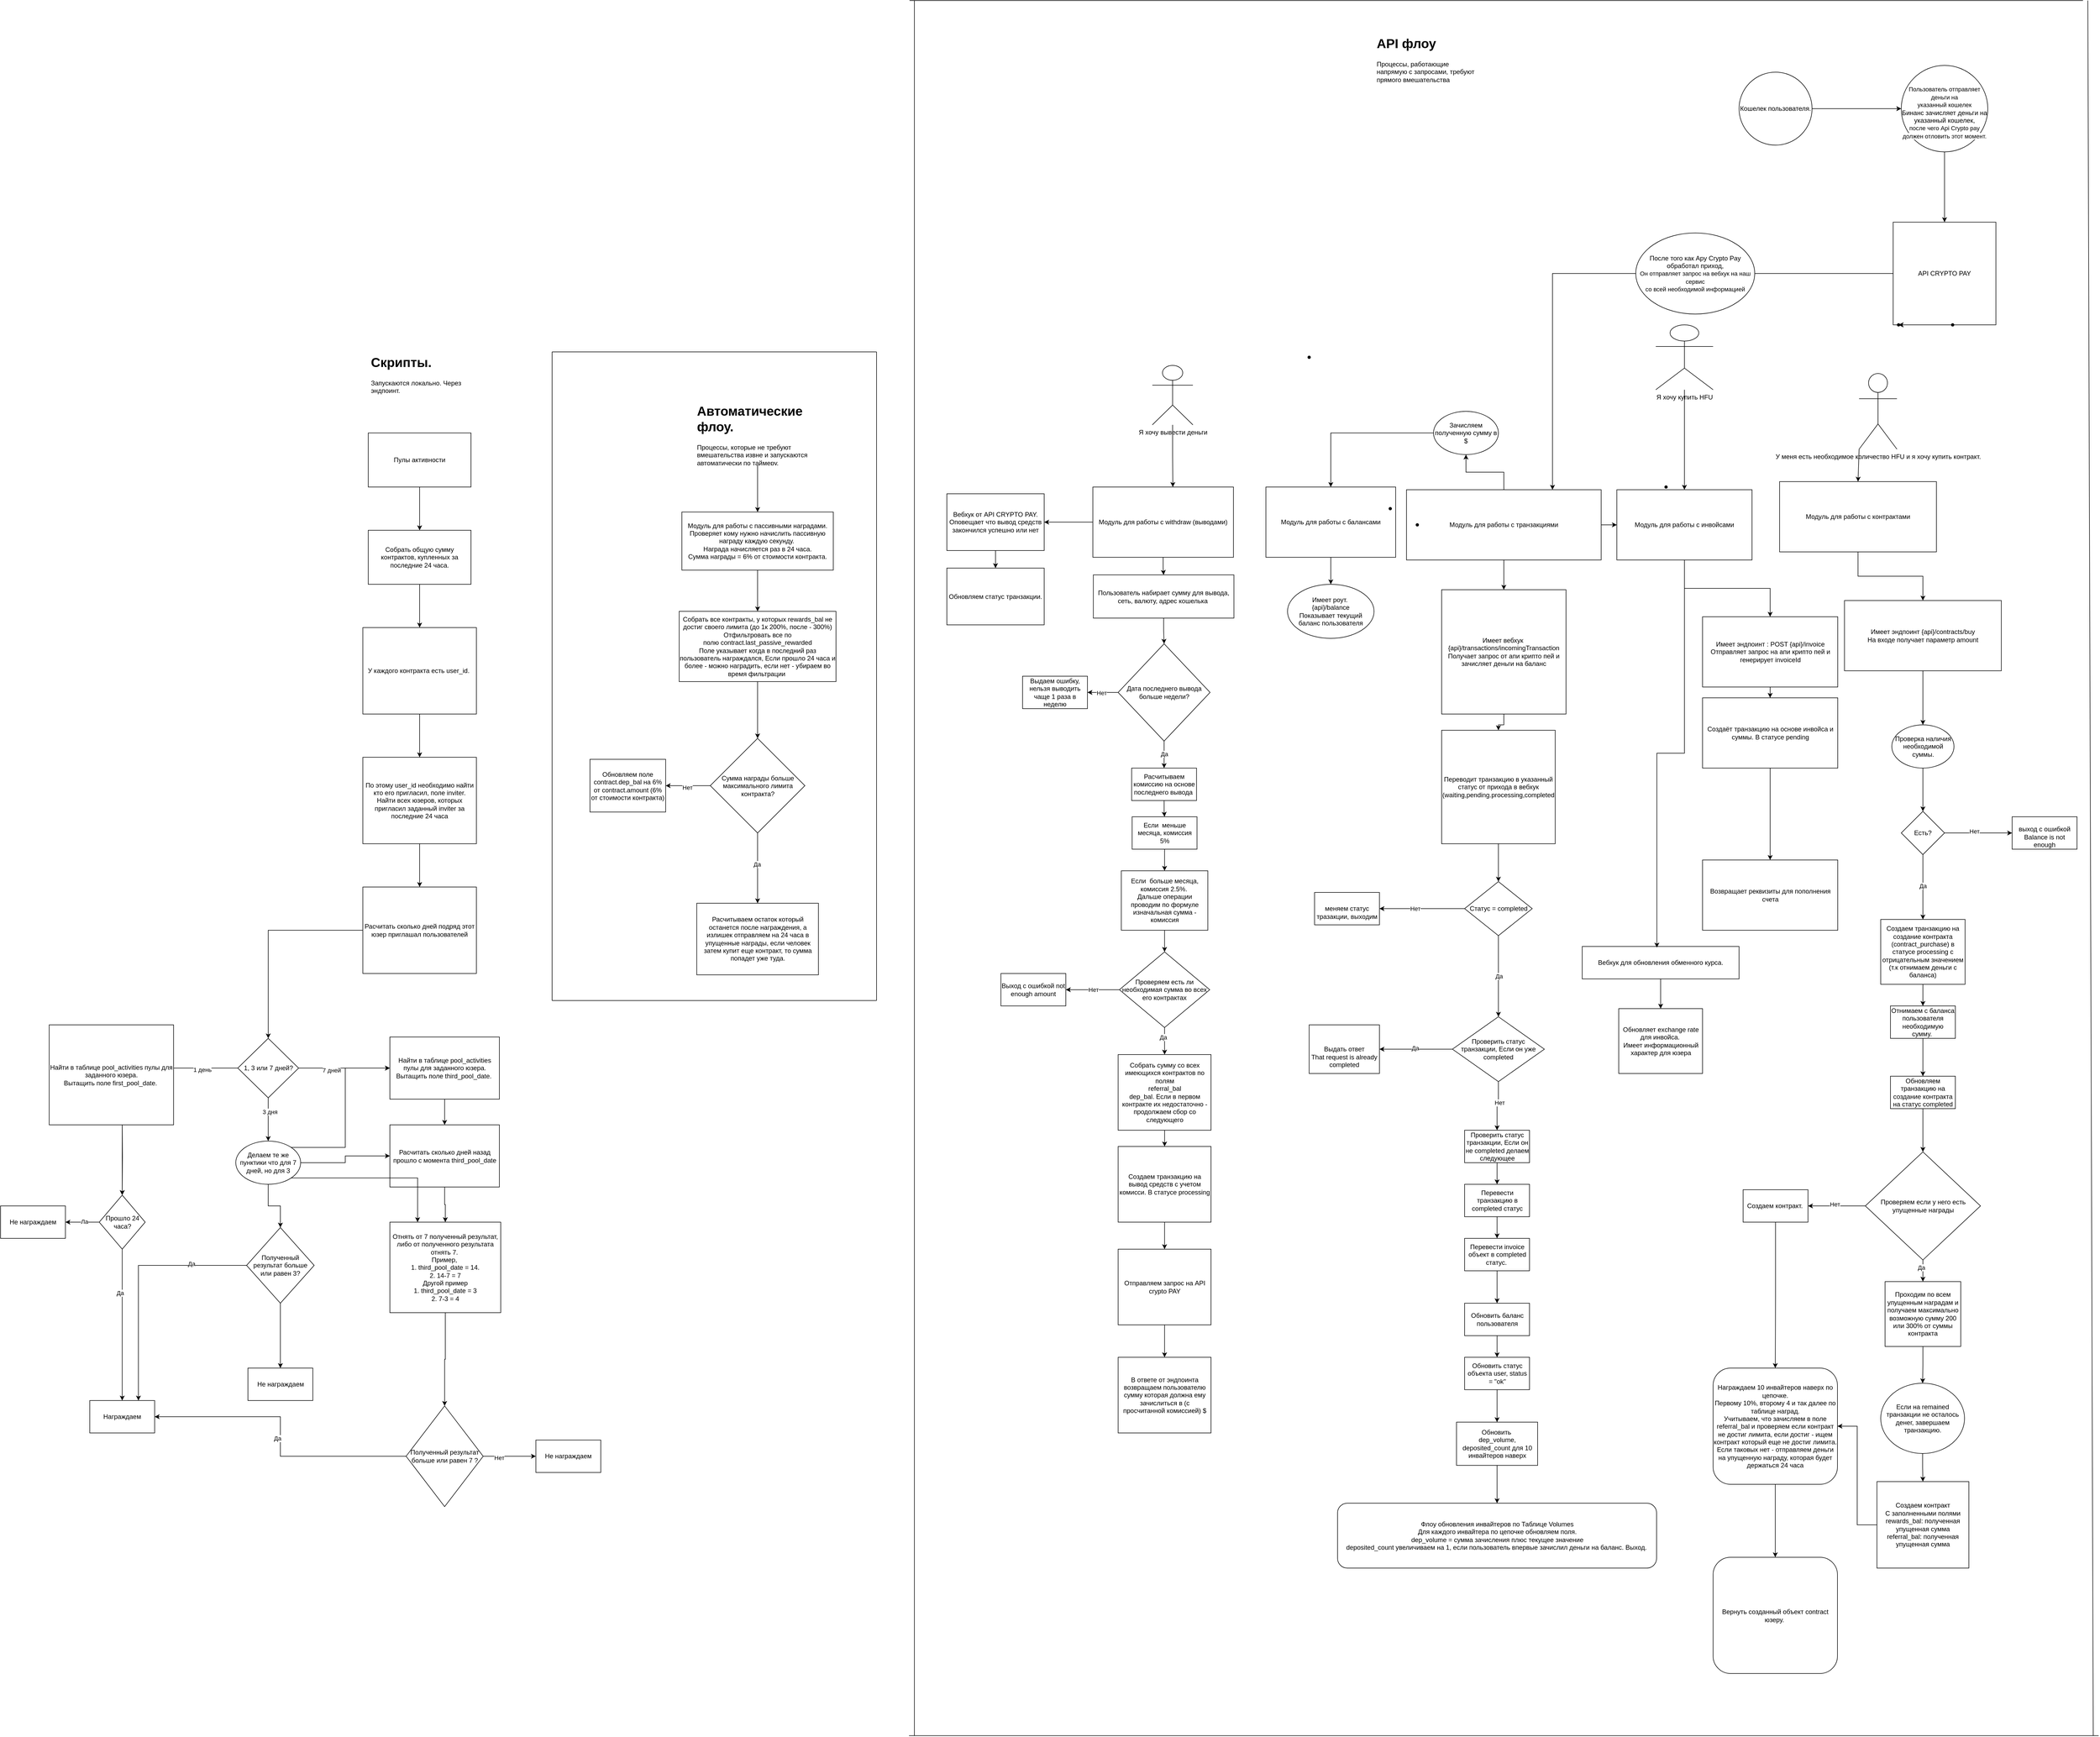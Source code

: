<mxfile version="22.1.2" type="github">
  <diagram id="C5RBs43oDa-KdzZeNtuy" name="Page-1">
    <mxGraphModel dx="5915" dy="2511" grid="1" gridSize="10" guides="1" tooltips="1" connect="1" arrows="1" fold="1" page="1" pageScale="1" pageWidth="827" pageHeight="1169" math="0" shadow="0">
      <root>
        <mxCell id="WIyWlLk6GJQsqaUBKTNV-0" />
        <mxCell id="WIyWlLk6GJQsqaUBKTNV-1" parent="WIyWlLk6GJQsqaUBKTNV-0" />
        <mxCell id="8Yo3QJKmBX_KmEjt6CQ4-190" value="" style="edgeStyle=orthogonalEdgeStyle;rounded=0;orthogonalLoop=1;jettySize=auto;html=1;" parent="WIyWlLk6GJQsqaUBKTNV-1" source="8Yo3QJKmBX_KmEjt6CQ4-0" target="8Yo3QJKmBX_KmEjt6CQ4-189" edge="1">
          <mxGeometry relative="1" as="geometry" />
        </mxCell>
        <mxCell id="8Yo3QJKmBX_KmEjt6CQ4-225" value="" style="edgeStyle=orthogonalEdgeStyle;rounded=0;orthogonalLoop=1;jettySize=auto;html=1;" parent="WIyWlLk6GJQsqaUBKTNV-1" source="8Yo3QJKmBX_KmEjt6CQ4-0" target="8Yo3QJKmBX_KmEjt6CQ4-224" edge="1">
          <mxGeometry relative="1" as="geometry" />
        </mxCell>
        <mxCell id="8Yo3QJKmBX_KmEjt6CQ4-0" value="Модуль для работы с withdraw (выводами)" style="rounded=0;whiteSpace=wrap;html=1;" parent="WIyWlLk6GJQsqaUBKTNV-1" vertex="1">
          <mxGeometry x="-590" y="680" width="260" height="130" as="geometry" />
        </mxCell>
        <mxCell id="8Yo3QJKmBX_KmEjt6CQ4-59" value="" style="edgeStyle=orthogonalEdgeStyle;rounded=0;orthogonalLoop=1;jettySize=auto;html=1;" parent="WIyWlLk6GJQsqaUBKTNV-1" source="8Yo3QJKmBX_KmEjt6CQ4-1" target="8Yo3QJKmBX_KmEjt6CQ4-4" edge="1">
          <mxGeometry relative="1" as="geometry" />
        </mxCell>
        <mxCell id="8Yo3QJKmBX_KmEjt6CQ4-62" value="" style="edgeStyle=orthogonalEdgeStyle;rounded=0;orthogonalLoop=1;jettySize=auto;html=1;" parent="WIyWlLk6GJQsqaUBKTNV-1" source="8Yo3QJKmBX_KmEjt6CQ4-1" target="8Yo3QJKmBX_KmEjt6CQ4-61" edge="1">
          <mxGeometry relative="1" as="geometry" />
        </mxCell>
        <mxCell id="8Yo3QJKmBX_KmEjt6CQ4-1" value="Модуль для работы с транзакциями" style="rounded=0;whiteSpace=wrap;html=1;" parent="WIyWlLk6GJQsqaUBKTNV-1" vertex="1">
          <mxGeometry x="-10" y="685" width="360" height="130" as="geometry" />
        </mxCell>
        <mxCell id="8Yo3QJKmBX_KmEjt6CQ4-113" value="" style="edgeStyle=orthogonalEdgeStyle;rounded=0;orthogonalLoop=1;jettySize=auto;html=1;" parent="WIyWlLk6GJQsqaUBKTNV-1" source="8Yo3QJKmBX_KmEjt6CQ4-3" target="8Yo3QJKmBX_KmEjt6CQ4-112" edge="1">
          <mxGeometry relative="1" as="geometry" />
        </mxCell>
        <mxCell id="8Yo3QJKmBX_KmEjt6CQ4-3" value="Модуль для работы с контрактами" style="rounded=0;whiteSpace=wrap;html=1;" parent="WIyWlLk6GJQsqaUBKTNV-1" vertex="1">
          <mxGeometry x="680" y="670" width="290" height="130" as="geometry" />
        </mxCell>
        <mxCell id="8Yo3QJKmBX_KmEjt6CQ4-66" value="" style="edgeStyle=orthogonalEdgeStyle;rounded=0;orthogonalLoop=1;jettySize=auto;html=1;" parent="WIyWlLk6GJQsqaUBKTNV-1" source="8Yo3QJKmBX_KmEjt6CQ4-4" target="8Yo3QJKmBX_KmEjt6CQ4-65" edge="1">
          <mxGeometry relative="1" as="geometry" />
        </mxCell>
        <mxCell id="8Yo3QJKmBX_KmEjt6CQ4-4" value="Модуль для работы с инвойсами" style="rounded=0;whiteSpace=wrap;html=1;" parent="WIyWlLk6GJQsqaUBKTNV-1" vertex="1">
          <mxGeometry x="379" y="685" width="250" height="130" as="geometry" />
        </mxCell>
        <mxCell id="8Yo3QJKmBX_KmEjt6CQ4-60" value="" style="edgeStyle=orthogonalEdgeStyle;rounded=0;orthogonalLoop=1;jettySize=auto;html=1;" parent="WIyWlLk6GJQsqaUBKTNV-1" source="8Yo3QJKmBX_KmEjt6CQ4-5" target="8Yo3QJKmBX_KmEjt6CQ4-58" edge="1">
          <mxGeometry relative="1" as="geometry" />
        </mxCell>
        <mxCell id="8Yo3QJKmBX_KmEjt6CQ4-5" value="Модуль для работы с балансами" style="rounded=0;whiteSpace=wrap;html=1;" parent="WIyWlLk6GJQsqaUBKTNV-1" vertex="1">
          <mxGeometry x="-270" y="680" width="240" height="130" as="geometry" />
        </mxCell>
        <mxCell id="8Yo3QJKmBX_KmEjt6CQ4-179" style="edgeStyle=orthogonalEdgeStyle;rounded=0;orthogonalLoop=1;jettySize=auto;html=1;entryX=0.75;entryY=0;entryDx=0;entryDy=0;" parent="WIyWlLk6GJQsqaUBKTNV-1" source="8Yo3QJKmBX_KmEjt6CQ4-11" target="8Yo3QJKmBX_KmEjt6CQ4-1" edge="1">
          <mxGeometry relative="1" as="geometry" />
        </mxCell>
        <mxCell id="8Yo3QJKmBX_KmEjt6CQ4-11" value="API CRYPTO PAY" style="whiteSpace=wrap;html=1;aspect=fixed;" parent="WIyWlLk6GJQsqaUBKTNV-1" vertex="1">
          <mxGeometry x="890" y="190" width="190" height="190" as="geometry" />
        </mxCell>
        <mxCell id="8Yo3QJKmBX_KmEjt6CQ4-106" value="" style="edgeStyle=orthogonalEdgeStyle;rounded=0;orthogonalLoop=1;jettySize=auto;html=1;" parent="WIyWlLk6GJQsqaUBKTNV-1" source="8Yo3QJKmBX_KmEjt6CQ4-16" target="8Yo3QJKmBX_KmEjt6CQ4-105" edge="1">
          <mxGeometry relative="1" as="geometry" />
        </mxCell>
        <mxCell id="8Yo3QJKmBX_KmEjt6CQ4-16" value="Кошелек пользователя." style="ellipse;whiteSpace=wrap;html=1;aspect=fixed;" parent="WIyWlLk6GJQsqaUBKTNV-1" vertex="1">
          <mxGeometry x="605" y="-87.5" width="135" height="135" as="geometry" />
        </mxCell>
        <mxCell id="8Yo3QJKmBX_KmEjt6CQ4-31" value="" style="edgeStyle=orthogonalEdgeStyle;rounded=0;orthogonalLoop=1;jettySize=auto;html=1;" parent="WIyWlLk6GJQsqaUBKTNV-1" source="8Yo3QJKmBX_KmEjt6CQ4-27" target="8Yo3QJKmBX_KmEjt6CQ4-30" edge="1">
          <mxGeometry relative="1" as="geometry" />
        </mxCell>
        <mxCell id="8Yo3QJKmBX_KmEjt6CQ4-32" value="" style="edgeStyle=orthogonalEdgeStyle;rounded=0;orthogonalLoop=1;jettySize=auto;html=1;" parent="WIyWlLk6GJQsqaUBKTNV-1" source="8Yo3QJKmBX_KmEjt6CQ4-27" target="8Yo3QJKmBX_KmEjt6CQ4-30" edge="1">
          <mxGeometry relative="1" as="geometry" />
        </mxCell>
        <mxCell id="8Yo3QJKmBX_KmEjt6CQ4-27" value="" style="shape=waypoint;sketch=0;size=6;pointerEvents=1;points=[];fillColor=default;resizable=0;rotatable=0;perimeter=centerPerimeter;snapToPoint=1;" parent="WIyWlLk6GJQsqaUBKTNV-1" vertex="1">
          <mxGeometry x="990" y="370" width="20" height="20" as="geometry" />
        </mxCell>
        <mxCell id="8Yo3QJKmBX_KmEjt6CQ4-30" value="" style="shape=waypoint;sketch=0;size=6;pointerEvents=1;points=[];fillColor=default;resizable=0;rotatable=0;perimeter=centerPerimeter;snapToPoint=1;" parent="WIyWlLk6GJQsqaUBKTNV-1" vertex="1">
          <mxGeometry x="890" y="370" width="20" height="20" as="geometry" />
        </mxCell>
        <mxCell id="8Yo3QJKmBX_KmEjt6CQ4-33" value="" style="shape=waypoint;sketch=0;size=6;pointerEvents=1;points=[];fillColor=default;resizable=0;rotatable=0;perimeter=centerPerimeter;snapToPoint=1;" parent="WIyWlLk6GJQsqaUBKTNV-1" vertex="1">
          <mxGeometry x="460" y="670" width="20" height="20" as="geometry" />
        </mxCell>
        <mxCell id="8Yo3QJKmBX_KmEjt6CQ4-39" value="" style="shape=waypoint;sketch=0;size=6;pointerEvents=1;points=[];fillColor=default;resizable=0;rotatable=0;perimeter=centerPerimeter;snapToPoint=1;" parent="WIyWlLk6GJQsqaUBKTNV-1" vertex="1">
          <mxGeometry x="-200" y="430" width="20" height="20" as="geometry" />
        </mxCell>
        <mxCell id="8Yo3QJKmBX_KmEjt6CQ4-42" value="" style="shape=waypoint;sketch=0;size=6;pointerEvents=1;points=[];fillColor=default;resizable=0;rotatable=0;perimeter=centerPerimeter;snapToPoint=1;" parent="WIyWlLk6GJQsqaUBKTNV-1" vertex="1">
          <mxGeometry x="-50" y="710" width="20" height="20" as="geometry" />
        </mxCell>
        <mxCell id="8Yo3QJKmBX_KmEjt6CQ4-49" value="" style="shape=waypoint;sketch=0;size=6;pointerEvents=1;points=[];fillColor=default;resizable=0;rotatable=0;perimeter=centerPerimeter;snapToPoint=1;rounded=0;" parent="WIyWlLk6GJQsqaUBKTNV-1" vertex="1">
          <mxGeometry y="740" width="20" height="20" as="geometry" />
        </mxCell>
        <mxCell id="8Yo3QJKmBX_KmEjt6CQ4-54" value="" style="edgeStyle=orthogonalEdgeStyle;rounded=0;orthogonalLoop=1;jettySize=auto;html=1;" parent="WIyWlLk6GJQsqaUBKTNV-1" source="8Yo3QJKmBX_KmEjt6CQ4-1" target="8Yo3QJKmBX_KmEjt6CQ4-53" edge="1">
          <mxGeometry relative="1" as="geometry">
            <mxPoint x="310" y="210" as="sourcePoint" />
            <mxPoint x="200" y="150" as="targetPoint" />
          </mxGeometry>
        </mxCell>
        <mxCell id="tdav1EY0msbw4jg_Fsps-25" style="edgeStyle=orthogonalEdgeStyle;rounded=0;orthogonalLoop=1;jettySize=auto;html=1;entryX=0.5;entryY=0;entryDx=0;entryDy=0;" parent="WIyWlLk6GJQsqaUBKTNV-1" source="8Yo3QJKmBX_KmEjt6CQ4-53" target="8Yo3QJKmBX_KmEjt6CQ4-5" edge="1">
          <mxGeometry relative="1" as="geometry" />
        </mxCell>
        <mxCell id="8Yo3QJKmBX_KmEjt6CQ4-53" value="Зачисляем полученную сумму в $" style="ellipse;whiteSpace=wrap;html=1;" parent="WIyWlLk6GJQsqaUBKTNV-1" vertex="1">
          <mxGeometry x="40" y="540" width="120" height="80" as="geometry" />
        </mxCell>
        <mxCell id="8Yo3QJKmBX_KmEjt6CQ4-56" value="После того как Apy Crypto Pay обработал приход,&lt;br style=&quot;border-color: var(--border-color); font-size: 11px;&quot;&gt;&lt;span style=&quot;font-size: 11px; background-color: rgb(255, 255, 255);&quot;&gt;Он отправляет запрос на вебхук на наш сервис&lt;/span&gt;&lt;br style=&quot;border-color: var(--border-color); font-size: 11px;&quot;&gt;&lt;span style=&quot;font-size: 11px; background-color: rgb(255, 255, 255);&quot;&gt;со всей необходимой информацией&lt;/span&gt;" style="ellipse;whiteSpace=wrap;html=1;" parent="WIyWlLk6GJQsqaUBKTNV-1" vertex="1">
          <mxGeometry x="414" y="210" width="220" height="150" as="geometry" />
        </mxCell>
        <mxCell id="8Yo3QJKmBX_KmEjt6CQ4-58" value="Имеет роут.&amp;nbsp;&lt;br&gt;{api}/balance&lt;br&gt;Показывает текущий баланс пользователя&lt;br&gt;" style="ellipse;whiteSpace=wrap;html=1;" parent="WIyWlLk6GJQsqaUBKTNV-1" vertex="1">
          <mxGeometry x="-230" y="860" width="160" height="100" as="geometry" />
        </mxCell>
        <mxCell id="8Yo3QJKmBX_KmEjt6CQ4-64" value="" style="edgeStyle=orthogonalEdgeStyle;rounded=0;orthogonalLoop=1;jettySize=auto;html=1;" parent="WIyWlLk6GJQsqaUBKTNV-1" source="8Yo3QJKmBX_KmEjt6CQ4-61" target="8Yo3QJKmBX_KmEjt6CQ4-63" edge="1">
          <mxGeometry relative="1" as="geometry" />
        </mxCell>
        <mxCell id="8Yo3QJKmBX_KmEjt6CQ4-61" value="Имеет вебхук&amp;nbsp;&lt;br style=&quot;border-color: var(--border-color);&quot;&gt;{api}/transactions/incomingTransaction&lt;br style=&quot;border-color: var(--border-color);&quot;&gt;Получает запрос от апи крипто пей и зачисляет деньги на баланс" style="whiteSpace=wrap;html=1;aspect=fixed;" parent="WIyWlLk6GJQsqaUBKTNV-1" vertex="1">
          <mxGeometry x="55" y="870" width="230" height="230" as="geometry" />
        </mxCell>
        <mxCell id="8Yo3QJKmBX_KmEjt6CQ4-72" value="" style="edgeStyle=orthogonalEdgeStyle;rounded=0;orthogonalLoop=1;jettySize=auto;html=1;entryX=0.5;entryY=0;entryDx=0;entryDy=0;" parent="WIyWlLk6GJQsqaUBKTNV-1" source="8Yo3QJKmBX_KmEjt6CQ4-63" target="8Yo3QJKmBX_KmEjt6CQ4-128" edge="1">
          <mxGeometry relative="1" as="geometry">
            <mxPoint x="105" y="1420" as="targetPoint" />
          </mxGeometry>
        </mxCell>
        <mxCell id="8Yo3QJKmBX_KmEjt6CQ4-63" value="Переводит транзакцию в указанный статус от прихода в вебхук (waiting,pending.processing,completed" style="whiteSpace=wrap;html=1;aspect=fixed;" parent="WIyWlLk6GJQsqaUBKTNV-1" vertex="1">
          <mxGeometry x="55" y="1130" width="210" height="210" as="geometry" />
        </mxCell>
        <mxCell id="8Yo3QJKmBX_KmEjt6CQ4-68" value="" style="edgeStyle=orthogonalEdgeStyle;rounded=0;orthogonalLoop=1;jettySize=auto;html=1;" parent="WIyWlLk6GJQsqaUBKTNV-1" source="8Yo3QJKmBX_KmEjt6CQ4-65" target="8Yo3QJKmBX_KmEjt6CQ4-67" edge="1">
          <mxGeometry relative="1" as="geometry" />
        </mxCell>
        <mxCell id="8Yo3QJKmBX_KmEjt6CQ4-65" value="Имеет эндпоинт : POST {api}/invoice Отправляет запрос на апи крипто пей и генерирует invoiceId" style="rounded=0;whiteSpace=wrap;html=1;" parent="WIyWlLk6GJQsqaUBKTNV-1" vertex="1">
          <mxGeometry x="537.5" y="920" width="250" height="130" as="geometry" />
        </mxCell>
        <mxCell id="8Yo3QJKmBX_KmEjt6CQ4-70" value="" style="edgeStyle=orthogonalEdgeStyle;rounded=0;orthogonalLoop=1;jettySize=auto;html=1;" parent="WIyWlLk6GJQsqaUBKTNV-1" source="8Yo3QJKmBX_KmEjt6CQ4-67" target="8Yo3QJKmBX_KmEjt6CQ4-69" edge="1">
          <mxGeometry relative="1" as="geometry" />
        </mxCell>
        <mxCell id="8Yo3QJKmBX_KmEjt6CQ4-67" value="Создаёт транзакцию на основе инвойса и суммы. В статусе pending" style="rounded=0;whiteSpace=wrap;html=1;" parent="WIyWlLk6GJQsqaUBKTNV-1" vertex="1">
          <mxGeometry x="537.5" y="1070" width="250" height="130" as="geometry" />
        </mxCell>
        <mxCell id="8Yo3QJKmBX_KmEjt6CQ4-69" value="Возвращает реквизиты для пополнения счета" style="rounded=0;whiteSpace=wrap;html=1;" parent="WIyWlLk6GJQsqaUBKTNV-1" vertex="1">
          <mxGeometry x="537.5" y="1370" width="250" height="130" as="geometry" />
        </mxCell>
        <mxCell id="8Yo3QJKmBX_KmEjt6CQ4-77" value="" style="edgeStyle=orthogonalEdgeStyle;rounded=0;orthogonalLoop=1;jettySize=auto;html=1;entryX=1;entryY=0.5;entryDx=0;entryDy=0;exitX=0;exitY=0.5;exitDx=0;exitDy=0;" parent="WIyWlLk6GJQsqaUBKTNV-1" source="8Yo3QJKmBX_KmEjt6CQ4-128" target="tdav1EY0msbw4jg_Fsps-2" edge="1">
          <mxGeometry relative="1" as="geometry">
            <mxPoint x="40" y="1460" as="sourcePoint" />
            <mxPoint x="-53.5" y="1460" as="targetPoint" />
          </mxGeometry>
        </mxCell>
        <mxCell id="bc52T65aB7Z_hoELgZfy-4" value="Нет" style="edgeLabel;html=1;align=center;verticalAlign=middle;resizable=0;points=[];" parent="8Yo3QJKmBX_KmEjt6CQ4-77" vertex="1" connectable="0">
          <mxGeometry x="0.202" y="3" relative="1" as="geometry">
            <mxPoint x="3" y="-3" as="offset" />
          </mxGeometry>
        </mxCell>
        <mxCell id="8Yo3QJKmBX_KmEjt6CQ4-141" value="" style="edgeStyle=orthogonalEdgeStyle;rounded=0;orthogonalLoop=1;jettySize=auto;html=1;" parent="WIyWlLk6GJQsqaUBKTNV-1" source="8Yo3QJKmBX_KmEjt6CQ4-84" target="8Yo3QJKmBX_KmEjt6CQ4-86" edge="1">
          <mxGeometry relative="1" as="geometry" />
        </mxCell>
        <mxCell id="8Yo3QJKmBX_KmEjt6CQ4-84" value="Проверить статус транзакции, Если он не completed делаем следующее" style="whiteSpace=wrap;html=1;" parent="WIyWlLk6GJQsqaUBKTNV-1" vertex="1">
          <mxGeometry x="97.5" y="1870" width="120" height="60" as="geometry" />
        </mxCell>
        <mxCell id="8Yo3QJKmBX_KmEjt6CQ4-142" value="" style="edgeStyle=orthogonalEdgeStyle;rounded=0;orthogonalLoop=1;jettySize=auto;html=1;" parent="WIyWlLk6GJQsqaUBKTNV-1" source="8Yo3QJKmBX_KmEjt6CQ4-86" target="8Yo3QJKmBX_KmEjt6CQ4-88" edge="1">
          <mxGeometry relative="1" as="geometry" />
        </mxCell>
        <mxCell id="8Yo3QJKmBX_KmEjt6CQ4-86" value="Перевести транзакцию в completed статус&lt;br&gt;" style="whiteSpace=wrap;html=1;" parent="WIyWlLk6GJQsqaUBKTNV-1" vertex="1">
          <mxGeometry x="97.5" y="1970" width="120" height="60" as="geometry" />
        </mxCell>
        <mxCell id="tdav1EY0msbw4jg_Fsps-4" value="" style="edgeStyle=orthogonalEdgeStyle;rounded=0;orthogonalLoop=1;jettySize=auto;html=1;" parent="WIyWlLk6GJQsqaUBKTNV-1" source="8Yo3QJKmBX_KmEjt6CQ4-88" target="8Yo3QJKmBX_KmEjt6CQ4-91" edge="1">
          <mxGeometry relative="1" as="geometry" />
        </mxCell>
        <mxCell id="8Yo3QJKmBX_KmEjt6CQ4-88" value="Перевести invoice объект в completed статус.&amp;nbsp;" style="whiteSpace=wrap;html=1;" parent="WIyWlLk6GJQsqaUBKTNV-1" vertex="1">
          <mxGeometry x="97.5" y="2070" width="120" height="60" as="geometry" />
        </mxCell>
        <mxCell id="tdav1EY0msbw4jg_Fsps-5" value="" style="edgeStyle=orthogonalEdgeStyle;rounded=0;orthogonalLoop=1;jettySize=auto;html=1;" parent="WIyWlLk6GJQsqaUBKTNV-1" source="8Yo3QJKmBX_KmEjt6CQ4-91" target="8Yo3QJKmBX_KmEjt6CQ4-93" edge="1">
          <mxGeometry relative="1" as="geometry" />
        </mxCell>
        <mxCell id="8Yo3QJKmBX_KmEjt6CQ4-91" value="Обновить баланс пользователя" style="whiteSpace=wrap;html=1;" parent="WIyWlLk6GJQsqaUBKTNV-1" vertex="1">
          <mxGeometry x="97.5" y="2190" width="120" height="60" as="geometry" />
        </mxCell>
        <mxCell id="8Yo3QJKmBX_KmEjt6CQ4-143" value="" style="edgeStyle=orthogonalEdgeStyle;rounded=0;orthogonalLoop=1;jettySize=auto;html=1;" parent="WIyWlLk6GJQsqaUBKTNV-1" source="8Yo3QJKmBX_KmEjt6CQ4-93" target="8Yo3QJKmBX_KmEjt6CQ4-99" edge="1">
          <mxGeometry relative="1" as="geometry" />
        </mxCell>
        <mxCell id="8Yo3QJKmBX_KmEjt6CQ4-93" value="Обновить статус объекта user, status = &quot;ok&quot;" style="rounded=0;whiteSpace=wrap;html=1;" parent="WIyWlLk6GJQsqaUBKTNV-1" vertex="1">
          <mxGeometry x="97.5" y="2290" width="120" height="60" as="geometry" />
        </mxCell>
        <mxCell id="8Yo3QJKmBX_KmEjt6CQ4-95" value="Флоу обновления инвайтеров по Таблице Volumes&lt;br&gt;Для каждого инвайтера по цепочке обновляем поля.&lt;br&gt;dep_volume = сумма зачисления плюс текущее значение&lt;br&gt;deposited_count увеличиваем на 1, если пользователь впервые зачислил деньги на баланс. Выход.&amp;nbsp;" style="rounded=1;whiteSpace=wrap;html=1;" parent="WIyWlLk6GJQsqaUBKTNV-1" vertex="1">
          <mxGeometry x="-137.5" y="2560" width="590" height="120" as="geometry" />
        </mxCell>
        <mxCell id="8Yo3QJKmBX_KmEjt6CQ4-100" value="" style="edgeStyle=orthogonalEdgeStyle;rounded=0;orthogonalLoop=1;jettySize=auto;html=1;entryX=0.5;entryY=0;entryDx=0;entryDy=0;" parent="WIyWlLk6GJQsqaUBKTNV-1" source="8Yo3QJKmBX_KmEjt6CQ4-99" target="8Yo3QJKmBX_KmEjt6CQ4-95" edge="1">
          <mxGeometry relative="1" as="geometry">
            <mxPoint x="101" y="2530" as="targetPoint" />
          </mxGeometry>
        </mxCell>
        <mxCell id="8Yo3QJKmBX_KmEjt6CQ4-99" value="Обновить&amp;nbsp;&lt;br&gt;dep_volume,&lt;br&gt;deposited_count для 10 инвайтеров наверх" style="rounded=0;whiteSpace=wrap;html=1;" parent="WIyWlLk6GJQsqaUBKTNV-1" vertex="1">
          <mxGeometry x="82.5" y="2410" width="150" height="80" as="geometry" />
        </mxCell>
        <mxCell id="tdav1EY0msbw4jg_Fsps-13" style="edgeStyle=orthogonalEdgeStyle;rounded=0;orthogonalLoop=1;jettySize=auto;html=1;entryX=0.5;entryY=0;entryDx=0;entryDy=0;" parent="WIyWlLk6GJQsqaUBKTNV-1" source="8Yo3QJKmBX_KmEjt6CQ4-105" target="8Yo3QJKmBX_KmEjt6CQ4-11" edge="1">
          <mxGeometry relative="1" as="geometry" />
        </mxCell>
        <mxCell id="8Yo3QJKmBX_KmEjt6CQ4-105" value="&lt;br&gt;&lt;span style=&quot;color: rgb(0, 0, 0); font-family: Helvetica; font-size: 11px; font-style: normal; font-variant-ligatures: normal; font-variant-caps: normal; font-weight: 400; letter-spacing: normal; orphans: 2; text-align: center; text-indent: 0px; text-transform: none; widows: 2; word-spacing: 0px; -webkit-text-stroke-width: 0px; background-color: rgb(255, 255, 255); text-decoration-thickness: initial; text-decoration-style: initial; text-decoration-color: initial; float: none; display: inline !important;&quot;&gt;Пользователь отправляет&lt;/span&gt;&lt;br style=&quot;border-color: var(--border-color); color: rgb(0, 0, 0); font-family: Helvetica; font-size: 11px; font-style: normal; font-variant-ligatures: normal; font-variant-caps: normal; font-weight: 400; letter-spacing: normal; orphans: 2; text-align: center; text-indent: 0px; text-transform: none; widows: 2; word-spacing: 0px; -webkit-text-stroke-width: 0px; text-decoration-thickness: initial; text-decoration-style: initial; text-decoration-color: initial;&quot;&gt;&lt;span style=&quot;color: rgb(0, 0, 0); font-family: Helvetica; font-size: 11px; font-style: normal; font-variant-ligatures: normal; font-variant-caps: normal; font-weight: 400; letter-spacing: normal; orphans: 2; text-align: center; text-indent: 0px; text-transform: none; widows: 2; word-spacing: 0px; -webkit-text-stroke-width: 0px; background-color: rgb(255, 255, 255); text-decoration-thickness: initial; text-decoration-style: initial; text-decoration-color: initial; float: none; display: inline !important;&quot;&gt;деньги на&lt;/span&gt;&lt;br style=&quot;border-color: var(--border-color); color: rgb(0, 0, 0); font-family: Helvetica; font-size: 11px; font-style: normal; font-variant-ligatures: normal; font-variant-caps: normal; font-weight: 400; letter-spacing: normal; orphans: 2; text-align: center; text-indent: 0px; text-transform: none; widows: 2; word-spacing: 0px; -webkit-text-stroke-width: 0px; text-decoration-thickness: initial; text-decoration-style: initial; text-decoration-color: initial;&quot;&gt;&lt;span style=&quot;color: rgb(0, 0, 0); font-family: Helvetica; font-size: 11px; font-style: normal; font-variant-ligatures: normal; font-variant-caps: normal; font-weight: 400; letter-spacing: normal; orphans: 2; text-align: center; text-indent: 0px; text-transform: none; widows: 2; word-spacing: 0px; -webkit-text-stroke-width: 0px; background-color: rgb(255, 255, 255); text-decoration-thickness: initial; text-decoration-style: initial; text-decoration-color: initial; float: none; display: inline !important;&quot;&gt;указанный кошелек&lt;/span&gt;&lt;br&gt;Бинанс зачисляет деньги на указанный кошелек,&lt;br style=&quot;border-color: var(--border-color); font-size: 11px;&quot;&gt;&lt;span style=&quot;font-size: 11px; background-color: rgb(255, 255, 255);&quot;&gt;после чего Api Crypto pay должен отловить этот момент.&lt;/span&gt;" style="ellipse;whiteSpace=wrap;html=1;aspect=fixed;" parent="WIyWlLk6GJQsqaUBKTNV-1" vertex="1">
          <mxGeometry x="905" y="-100" width="160" height="160" as="geometry" />
        </mxCell>
        <mxCell id="8Yo3QJKmBX_KmEjt6CQ4-111" value="" style="endArrow=classic;html=1;rounded=0;entryX=0.5;entryY=0;entryDx=0;entryDy=0;exitX=0;exitY=1;exitDx=0;exitDy=0;exitPerimeter=0;" parent="WIyWlLk6GJQsqaUBKTNV-1" source="8Yo3QJKmBX_KmEjt6CQ4-181" target="8Yo3QJKmBX_KmEjt6CQ4-3" edge="1">
          <mxGeometry width="50" height="50" relative="1" as="geometry">
            <mxPoint x="975" y="600" as="sourcePoint" />
            <mxPoint x="440" y="450" as="targetPoint" />
          </mxGeometry>
        </mxCell>
        <mxCell id="8Yo3QJKmBX_KmEjt6CQ4-115" value="" style="edgeStyle=orthogonalEdgeStyle;rounded=0;orthogonalLoop=1;jettySize=auto;html=1;" parent="WIyWlLk6GJQsqaUBKTNV-1" source="8Yo3QJKmBX_KmEjt6CQ4-112" target="8Yo3QJKmBX_KmEjt6CQ4-114" edge="1">
          <mxGeometry relative="1" as="geometry" />
        </mxCell>
        <mxCell id="8Yo3QJKmBX_KmEjt6CQ4-112" value="Имеет эндпоинт {api}/contracts/buy&lt;br&gt;На входе получает параметр amount" style="rounded=0;whiteSpace=wrap;html=1;" parent="WIyWlLk6GJQsqaUBKTNV-1" vertex="1">
          <mxGeometry x="800" y="890" width="290" height="130" as="geometry" />
        </mxCell>
        <mxCell id="8Yo3QJKmBX_KmEjt6CQ4-117" value="" style="edgeStyle=orthogonalEdgeStyle;rounded=0;orthogonalLoop=1;jettySize=auto;html=1;" parent="WIyWlLk6GJQsqaUBKTNV-1" source="8Yo3QJKmBX_KmEjt6CQ4-114" target="8Yo3QJKmBX_KmEjt6CQ4-116" edge="1">
          <mxGeometry relative="1" as="geometry" />
        </mxCell>
        <mxCell id="8Yo3QJKmBX_KmEjt6CQ4-114" value="Проверка наличия необходимой суммы." style="ellipse;whiteSpace=wrap;html=1;rounded=0;" parent="WIyWlLk6GJQsqaUBKTNV-1" vertex="1">
          <mxGeometry x="887.5" y="1120" width="115" height="80" as="geometry" />
        </mxCell>
        <mxCell id="bc52T65aB7Z_hoELgZfy-13" style="edgeStyle=orthogonalEdgeStyle;rounded=0;orthogonalLoop=1;jettySize=auto;html=1;entryX=0.5;entryY=0;entryDx=0;entryDy=0;" parent="WIyWlLk6GJQsqaUBKTNV-1" source="8Yo3QJKmBX_KmEjt6CQ4-116" target="8Yo3QJKmBX_KmEjt6CQ4-124" edge="1">
          <mxGeometry relative="1" as="geometry" />
        </mxCell>
        <mxCell id="bc52T65aB7Z_hoELgZfy-14" value="Да" style="edgeLabel;html=1;align=center;verticalAlign=middle;resizable=0;points=[];" parent="bc52T65aB7Z_hoELgZfy-13" vertex="1" connectable="0">
          <mxGeometry x="-0.029" y="-1" relative="1" as="geometry">
            <mxPoint x="1" y="-1" as="offset" />
          </mxGeometry>
        </mxCell>
        <mxCell id="tdav1EY0msbw4jg_Fsps-19" style="edgeStyle=orthogonalEdgeStyle;rounded=0;orthogonalLoop=1;jettySize=auto;html=1;entryX=0;entryY=0.5;entryDx=0;entryDy=0;" parent="WIyWlLk6GJQsqaUBKTNV-1" source="8Yo3QJKmBX_KmEjt6CQ4-116" target="tdav1EY0msbw4jg_Fsps-18" edge="1">
          <mxGeometry relative="1" as="geometry" />
        </mxCell>
        <mxCell id="tdav1EY0msbw4jg_Fsps-20" value="Нет" style="edgeLabel;html=1;align=center;verticalAlign=middle;resizable=0;points=[];" parent="tdav1EY0msbw4jg_Fsps-19" vertex="1" connectable="0">
          <mxGeometry x="-0.127" y="3" relative="1" as="geometry">
            <mxPoint as="offset" />
          </mxGeometry>
        </mxCell>
        <mxCell id="8Yo3QJKmBX_KmEjt6CQ4-116" value="Есть?" style="rhombus;whiteSpace=wrap;html=1;rounded=0;" parent="WIyWlLk6GJQsqaUBKTNV-1" vertex="1">
          <mxGeometry x="905" y="1280" width="80" height="80" as="geometry" />
        </mxCell>
        <mxCell id="8Yo3QJKmBX_KmEjt6CQ4-145" value="" style="edgeStyle=orthogonalEdgeStyle;rounded=0;orthogonalLoop=1;jettySize=auto;html=1;" parent="WIyWlLk6GJQsqaUBKTNV-1" source="8Yo3QJKmBX_KmEjt6CQ4-124" target="8Yo3QJKmBX_KmEjt6CQ4-144" edge="1">
          <mxGeometry relative="1" as="geometry" />
        </mxCell>
        <mxCell id="8Yo3QJKmBX_KmEjt6CQ4-124" value="Создаем транзакцию на создание контракта (contract_purchase&lt;span style=&quot;background-color: initial;&quot;&gt;) в статусе processing с отрицательным значением (т.к отнимаем деньги с баланса)&lt;/span&gt;" style="whiteSpace=wrap;html=1;rounded=0;" parent="WIyWlLk6GJQsqaUBKTNV-1" vertex="1">
          <mxGeometry x="867" y="1480" width="156" height="120" as="geometry" />
        </mxCell>
        <mxCell id="bc52T65aB7Z_hoELgZfy-5" style="edgeStyle=orthogonalEdgeStyle;rounded=0;orthogonalLoop=1;jettySize=auto;html=1;entryX=0.5;entryY=0;entryDx=0;entryDy=0;" parent="WIyWlLk6GJQsqaUBKTNV-1" source="8Yo3QJKmBX_KmEjt6CQ4-128" target="8Yo3QJKmBX_KmEjt6CQ4-132" edge="1">
          <mxGeometry relative="1" as="geometry" />
        </mxCell>
        <mxCell id="bc52T65aB7Z_hoELgZfy-6" value="Да" style="edgeLabel;html=1;align=center;verticalAlign=middle;resizable=0;points=[];" parent="bc52T65aB7Z_hoELgZfy-5" vertex="1" connectable="0">
          <mxGeometry x="0.003" y="1" relative="1" as="geometry">
            <mxPoint as="offset" />
          </mxGeometry>
        </mxCell>
        <mxCell id="8Yo3QJKmBX_KmEjt6CQ4-128" value="Статус = completed" style="rhombus;whiteSpace=wrap;html=1;" parent="WIyWlLk6GJQsqaUBKTNV-1" vertex="1">
          <mxGeometry x="97.5" y="1410" width="125" height="100" as="geometry" />
        </mxCell>
        <mxCell id="bc52T65aB7Z_hoELgZfy-7" style="edgeStyle=orthogonalEdgeStyle;rounded=0;orthogonalLoop=1;jettySize=auto;html=1;entryX=1;entryY=0.5;entryDx=0;entryDy=0;" parent="WIyWlLk6GJQsqaUBKTNV-1" source="8Yo3QJKmBX_KmEjt6CQ4-132" target="tdav1EY0msbw4jg_Fsps-6" edge="1">
          <mxGeometry relative="1" as="geometry">
            <mxPoint x="-43.5" y="1720" as="targetPoint" />
          </mxGeometry>
        </mxCell>
        <mxCell id="bc52T65aB7Z_hoELgZfy-8" value="Да" style="edgeLabel;html=1;align=center;verticalAlign=middle;resizable=0;points=[];" parent="bc52T65aB7Z_hoELgZfy-7" vertex="1" connectable="0">
          <mxGeometry x="0.022" y="-2" relative="1" as="geometry">
            <mxPoint as="offset" />
          </mxGeometry>
        </mxCell>
        <mxCell id="bc52T65aB7Z_hoELgZfy-9" value="" style="edgeStyle=orthogonalEdgeStyle;rounded=0;orthogonalLoop=1;jettySize=auto;html=1;" parent="WIyWlLk6GJQsqaUBKTNV-1" source="8Yo3QJKmBX_KmEjt6CQ4-132" target="8Yo3QJKmBX_KmEjt6CQ4-84" edge="1">
          <mxGeometry relative="1" as="geometry" />
        </mxCell>
        <mxCell id="bc52T65aB7Z_hoELgZfy-10" value="Нет" style="edgeLabel;html=1;align=center;verticalAlign=middle;resizable=0;points=[];" parent="bc52T65aB7Z_hoELgZfy-9" vertex="1" connectable="0">
          <mxGeometry x="-0.17" y="2" relative="1" as="geometry">
            <mxPoint as="offset" />
          </mxGeometry>
        </mxCell>
        <mxCell id="8Yo3QJKmBX_KmEjt6CQ4-132" value="Проверить статус транзакции, Если он уже completed" style="rhombus;whiteSpace=wrap;html=1;" parent="WIyWlLk6GJQsqaUBKTNV-1" vertex="1">
          <mxGeometry x="75" y="1660" width="170" height="120" as="geometry" />
        </mxCell>
        <mxCell id="8Yo3QJKmBX_KmEjt6CQ4-147" value="" style="edgeStyle=orthogonalEdgeStyle;rounded=0;orthogonalLoop=1;jettySize=auto;html=1;" parent="WIyWlLk6GJQsqaUBKTNV-1" source="8Yo3QJKmBX_KmEjt6CQ4-144" target="8Yo3QJKmBX_KmEjt6CQ4-146" edge="1">
          <mxGeometry relative="1" as="geometry" />
        </mxCell>
        <mxCell id="8Yo3QJKmBX_KmEjt6CQ4-144" value="Отнимаем с баланса пользователя необходимую сумму.&amp;nbsp;" style="whiteSpace=wrap;html=1;rounded=0;" parent="WIyWlLk6GJQsqaUBKTNV-1" vertex="1">
          <mxGeometry x="885" y="1640" width="120" height="60" as="geometry" />
        </mxCell>
        <mxCell id="8Yo3QJKmBX_KmEjt6CQ4-149" value="" style="edgeStyle=orthogonalEdgeStyle;rounded=0;orthogonalLoop=1;jettySize=auto;html=1;entryX=0.5;entryY=0;entryDx=0;entryDy=0;" parent="WIyWlLk6GJQsqaUBKTNV-1" source="8Yo3QJKmBX_KmEjt6CQ4-146" target="8Yo3QJKmBX_KmEjt6CQ4-152" edge="1">
          <mxGeometry relative="1" as="geometry">
            <mxPoint x="1070" y="1900" as="targetPoint" />
          </mxGeometry>
        </mxCell>
        <mxCell id="8Yo3QJKmBX_KmEjt6CQ4-146" value="Обновляем транзакцию на создание контракта на статус completed" style="whiteSpace=wrap;html=1;rounded=0;" parent="WIyWlLk6GJQsqaUBKTNV-1" vertex="1">
          <mxGeometry x="885" y="1770" width="120" height="60" as="geometry" />
        </mxCell>
        <mxCell id="tdav1EY0msbw4jg_Fsps-14" value="" style="edgeStyle=orthogonalEdgeStyle;rounded=0;orthogonalLoop=1;jettySize=auto;html=1;" parent="WIyWlLk6GJQsqaUBKTNV-1" source="8Yo3QJKmBX_KmEjt6CQ4-152" target="8Yo3QJKmBX_KmEjt6CQ4-158" edge="1">
          <mxGeometry relative="1" as="geometry" />
        </mxCell>
        <mxCell id="tdav1EY0msbw4jg_Fsps-15" value="Нет" style="edgeLabel;html=1;align=center;verticalAlign=middle;resizable=0;points=[];" parent="tdav1EY0msbw4jg_Fsps-14" vertex="1" connectable="0">
          <mxGeometry x="0.069" y="-3" relative="1" as="geometry">
            <mxPoint as="offset" />
          </mxGeometry>
        </mxCell>
        <mxCell id="tdav1EY0msbw4jg_Fsps-16" style="edgeStyle=orthogonalEdgeStyle;rounded=0;orthogonalLoop=1;jettySize=auto;html=1;entryX=0.5;entryY=0;entryDx=0;entryDy=0;" parent="WIyWlLk6GJQsqaUBKTNV-1" source="8Yo3QJKmBX_KmEjt6CQ4-152" target="8Yo3QJKmBX_KmEjt6CQ4-160" edge="1">
          <mxGeometry relative="1" as="geometry" />
        </mxCell>
        <mxCell id="tdav1EY0msbw4jg_Fsps-17" value="Да" style="edgeLabel;html=1;align=center;verticalAlign=middle;resizable=0;points=[];" parent="tdav1EY0msbw4jg_Fsps-16" vertex="1" connectable="0">
          <mxGeometry x="-0.322" y="-3" relative="1" as="geometry">
            <mxPoint as="offset" />
          </mxGeometry>
        </mxCell>
        <mxCell id="8Yo3QJKmBX_KmEjt6CQ4-152" value="Проверяем если у него есть упущенные награды" style="rhombus;whiteSpace=wrap;html=1;" parent="WIyWlLk6GJQsqaUBKTNV-1" vertex="1">
          <mxGeometry x="838.5" y="1910" width="213" height="200" as="geometry" />
        </mxCell>
        <mxCell id="8Yo3QJKmBX_KmEjt6CQ4-171" style="edgeStyle=orthogonalEdgeStyle;rounded=0;orthogonalLoop=1;jettySize=auto;html=1;entryX=0.5;entryY=0;entryDx=0;entryDy=0;" parent="WIyWlLk6GJQsqaUBKTNV-1" source="8Yo3QJKmBX_KmEjt6CQ4-158" target="8Yo3QJKmBX_KmEjt6CQ4-165" edge="1">
          <mxGeometry relative="1" as="geometry" />
        </mxCell>
        <mxCell id="8Yo3QJKmBX_KmEjt6CQ4-158" value="Создаем контракт.&amp;nbsp;" style="whiteSpace=wrap;html=1;" parent="WIyWlLk6GJQsqaUBKTNV-1" vertex="1">
          <mxGeometry x="612.5" y="1980" width="120" height="60" as="geometry" />
        </mxCell>
        <mxCell id="tdav1EY0msbw4jg_Fsps-29" value="" style="edgeStyle=orthogonalEdgeStyle;rounded=0;orthogonalLoop=1;jettySize=auto;html=1;" parent="WIyWlLk6GJQsqaUBKTNV-1" source="8Yo3QJKmBX_KmEjt6CQ4-160" target="tdav1EY0msbw4jg_Fsps-28" edge="1">
          <mxGeometry relative="1" as="geometry" />
        </mxCell>
        <mxCell id="8Yo3QJKmBX_KmEjt6CQ4-160" value="Проходим по всем упущенным наградам и получаем максимально возможную сумму 200 или 300% от суммы контракта" style="whiteSpace=wrap;html=1;" parent="WIyWlLk6GJQsqaUBKTNV-1" vertex="1">
          <mxGeometry x="875" y="2150" width="140" height="120" as="geometry" />
        </mxCell>
        <mxCell id="tdav1EY0msbw4jg_Fsps-32" style="edgeStyle=orthogonalEdgeStyle;rounded=0;orthogonalLoop=1;jettySize=auto;html=1;entryX=1;entryY=0.5;entryDx=0;entryDy=0;" parent="WIyWlLk6GJQsqaUBKTNV-1" source="8Yo3QJKmBX_KmEjt6CQ4-162" target="8Yo3QJKmBX_KmEjt6CQ4-165" edge="1">
          <mxGeometry relative="1" as="geometry" />
        </mxCell>
        <mxCell id="8Yo3QJKmBX_KmEjt6CQ4-162" value="Создаем контракт&lt;br&gt;С заполненными полями&lt;br&gt;rewards_bal: полученная упущенная сумма&lt;br&gt;referral_bal: полученная упущенная сумма" style="whiteSpace=wrap;html=1;" parent="WIyWlLk6GJQsqaUBKTNV-1" vertex="1">
          <mxGeometry x="860" y="2520" width="170" height="160" as="geometry" />
        </mxCell>
        <mxCell id="8Yo3QJKmBX_KmEjt6CQ4-173" value="" style="edgeStyle=orthogonalEdgeStyle;rounded=0;orthogonalLoop=1;jettySize=auto;html=1;" parent="WIyWlLk6GJQsqaUBKTNV-1" source="8Yo3QJKmBX_KmEjt6CQ4-165" target="8Yo3QJKmBX_KmEjt6CQ4-172" edge="1">
          <mxGeometry relative="1" as="geometry" />
        </mxCell>
        <mxCell id="8Yo3QJKmBX_KmEjt6CQ4-165" value="Награждаем 10 инвайтеров наверх по цепочке.&lt;br&gt;Первому 10%, второму 4 и так далее по таблице наград.&lt;br&gt;Учитываем, что зачисляем в поле referral_bal и проверяем если контракт не достиг лимита, если достиг - ищем контракт который еще не достиг лимита. Если таковых нет - отправляем деньги на упущенную награду, которая будет держаться 24 часа" style="rounded=1;whiteSpace=wrap;html=1;" parent="WIyWlLk6GJQsqaUBKTNV-1" vertex="1">
          <mxGeometry x="557" y="2310" width="230" height="215" as="geometry" />
        </mxCell>
        <mxCell id="8Yo3QJKmBX_KmEjt6CQ4-172" value="Вернуть созданный объект contract юзеру.&amp;nbsp;" style="rounded=1;whiteSpace=wrap;html=1;" parent="WIyWlLk6GJQsqaUBKTNV-1" vertex="1">
          <mxGeometry x="557" y="2660" width="230" height="215" as="geometry" />
        </mxCell>
        <mxCell id="8Yo3QJKmBX_KmEjt6CQ4-177" value="" style="edgeStyle=orthogonalEdgeStyle;rounded=0;orthogonalLoop=1;jettySize=auto;html=1;" parent="WIyWlLk6GJQsqaUBKTNV-1" source="8Yo3QJKmBX_KmEjt6CQ4-174" target="8Yo3QJKmBX_KmEjt6CQ4-176" edge="1">
          <mxGeometry relative="1" as="geometry" />
        </mxCell>
        <mxCell id="8Yo3QJKmBX_KmEjt6CQ4-174" value="Вебхук для обновления обменного курса." style="rounded=0;whiteSpace=wrap;html=1;" parent="WIyWlLk6GJQsqaUBKTNV-1" vertex="1">
          <mxGeometry x="315" y="1530" width="290" height="60" as="geometry" />
        </mxCell>
        <mxCell id="8Yo3QJKmBX_KmEjt6CQ4-176" value="Обновляет exchange rate для инвойса.&amp;nbsp;&lt;br&gt;Имеет информационный характер для юзера" style="whiteSpace=wrap;html=1;rounded=0;" parent="WIyWlLk6GJQsqaUBKTNV-1" vertex="1">
          <mxGeometry x="382.5" y="1645" width="155" height="120" as="geometry" />
        </mxCell>
        <mxCell id="8Yo3QJKmBX_KmEjt6CQ4-181" value="У меня есть необходимое количество HFU и я хочу купить контракт." style="shape=umlActor;verticalLabelPosition=bottom;verticalAlign=top;html=1;outlineConnect=0;" parent="WIyWlLk6GJQsqaUBKTNV-1" vertex="1">
          <mxGeometry x="827" y="470" width="70" height="140" as="geometry" />
        </mxCell>
        <mxCell id="tdav1EY0msbw4jg_Fsps-22" style="edgeStyle=orthogonalEdgeStyle;rounded=0;orthogonalLoop=1;jettySize=auto;html=1;entryX=0.5;entryY=0;entryDx=0;entryDy=0;" parent="WIyWlLk6GJQsqaUBKTNV-1" source="8Yo3QJKmBX_KmEjt6CQ4-182" target="8Yo3QJKmBX_KmEjt6CQ4-4" edge="1">
          <mxGeometry relative="1" as="geometry" />
        </mxCell>
        <mxCell id="8Yo3QJKmBX_KmEjt6CQ4-182" value="Я хочу купить HFU" style="shape=umlActor;verticalLabelPosition=bottom;verticalAlign=top;html=1;outlineConnect=0;" parent="WIyWlLk6GJQsqaUBKTNV-1" vertex="1">
          <mxGeometry x="451" y="380" width="106" height="120" as="geometry" />
        </mxCell>
        <mxCell id="8Yo3QJKmBX_KmEjt6CQ4-185" value="Я хочу вывести деньги" style="shape=umlActor;verticalLabelPosition=bottom;verticalAlign=top;html=1;outlineConnect=0;" parent="WIyWlLk6GJQsqaUBKTNV-1" vertex="1">
          <mxGeometry x="-480" y="455" width="75" height="110" as="geometry" />
        </mxCell>
        <mxCell id="8Yo3QJKmBX_KmEjt6CQ4-188" style="edgeStyle=orthogonalEdgeStyle;rounded=0;orthogonalLoop=1;jettySize=auto;html=1;entryX=0.569;entryY=0;entryDx=0;entryDy=0;entryPerimeter=0;" parent="WIyWlLk6GJQsqaUBKTNV-1" source="8Yo3QJKmBX_KmEjt6CQ4-185" target="8Yo3QJKmBX_KmEjt6CQ4-0" edge="1">
          <mxGeometry relative="1" as="geometry" />
        </mxCell>
        <mxCell id="8Yo3QJKmBX_KmEjt6CQ4-192" value="" style="edgeStyle=orthogonalEdgeStyle;rounded=0;orthogonalLoop=1;jettySize=auto;html=1;entryX=0.5;entryY=0;entryDx=0;entryDy=0;" parent="WIyWlLk6GJQsqaUBKTNV-1" source="8Yo3QJKmBX_KmEjt6CQ4-189" target="8Yo3QJKmBX_KmEjt6CQ4-193" edge="1">
          <mxGeometry relative="1" as="geometry">
            <mxPoint x="-460" y="1050" as="targetPoint" />
          </mxGeometry>
        </mxCell>
        <mxCell id="8Yo3QJKmBX_KmEjt6CQ4-189" value="Пользователь набирает сумму для вывода, сеть, валюту, адрес кошелька&amp;nbsp;" style="rounded=0;whiteSpace=wrap;html=1;" parent="WIyWlLk6GJQsqaUBKTNV-1" vertex="1">
          <mxGeometry x="-589.12" y="842.5" width="260" height="80" as="geometry" />
        </mxCell>
        <mxCell id="8Yo3QJKmBX_KmEjt6CQ4-196" value="" style="edgeStyle=orthogonalEdgeStyle;rounded=0;orthogonalLoop=1;jettySize=auto;html=1;entryX=1;entryY=0.5;entryDx=0;entryDy=0;" parent="WIyWlLk6GJQsqaUBKTNV-1" source="8Yo3QJKmBX_KmEjt6CQ4-193" target="tdav1EY0msbw4jg_Fsps-7" edge="1">
          <mxGeometry relative="1" as="geometry">
            <mxPoint x="-590" y="1160" as="targetPoint" />
          </mxGeometry>
        </mxCell>
        <mxCell id="bc52T65aB7Z_hoELgZfy-0" value="Нет" style="edgeLabel;html=1;align=center;verticalAlign=middle;resizable=0;points=[];" parent="8Yo3QJKmBX_KmEjt6CQ4-196" vertex="1" connectable="0">
          <mxGeometry x="0.109" y="1" relative="1" as="geometry">
            <mxPoint as="offset" />
          </mxGeometry>
        </mxCell>
        <mxCell id="bc52T65aB7Z_hoELgZfy-1" style="edgeStyle=orthogonalEdgeStyle;rounded=0;orthogonalLoop=1;jettySize=auto;html=1;entryX=0.5;entryY=0;entryDx=0;entryDy=0;" parent="WIyWlLk6GJQsqaUBKTNV-1" source="8Yo3QJKmBX_KmEjt6CQ4-193" target="8Yo3QJKmBX_KmEjt6CQ4-203" edge="1">
          <mxGeometry relative="1" as="geometry" />
        </mxCell>
        <mxCell id="bc52T65aB7Z_hoELgZfy-2" value="Да" style="edgeLabel;html=1;align=center;verticalAlign=middle;resizable=0;points=[];" parent="bc52T65aB7Z_hoELgZfy-1" vertex="1" connectable="0">
          <mxGeometry x="0.02" y="-2" relative="1" as="geometry">
            <mxPoint x="2" y="-2" as="offset" />
          </mxGeometry>
        </mxCell>
        <mxCell id="8Yo3QJKmBX_KmEjt6CQ4-193" value="Дата последнего вывода больше недели?" style="rhombus;whiteSpace=wrap;html=1;" parent="WIyWlLk6GJQsqaUBKTNV-1" vertex="1">
          <mxGeometry x="-543.25" y="970" width="170" height="180" as="geometry" />
        </mxCell>
        <mxCell id="8Yo3QJKmBX_KmEjt6CQ4-206" value="" style="edgeStyle=orthogonalEdgeStyle;rounded=0;orthogonalLoop=1;jettySize=auto;html=1;" parent="WIyWlLk6GJQsqaUBKTNV-1" source="8Yo3QJKmBX_KmEjt6CQ4-203" target="8Yo3QJKmBX_KmEjt6CQ4-205" edge="1">
          <mxGeometry relative="1" as="geometry" />
        </mxCell>
        <mxCell id="8Yo3QJKmBX_KmEjt6CQ4-203" value="Расчитываем комиссию на основе последнего вывода&amp;nbsp;" style="whiteSpace=wrap;html=1;" parent="WIyWlLk6GJQsqaUBKTNV-1" vertex="1">
          <mxGeometry x="-518.25" y="1200" width="120" height="60" as="geometry" />
        </mxCell>
        <mxCell id="8Yo3QJKmBX_KmEjt6CQ4-208" value="" style="edgeStyle=orthogonalEdgeStyle;rounded=0;orthogonalLoop=1;jettySize=auto;html=1;" parent="WIyWlLk6GJQsqaUBKTNV-1" source="8Yo3QJKmBX_KmEjt6CQ4-205" target="8Yo3QJKmBX_KmEjt6CQ4-207" edge="1">
          <mxGeometry relative="1" as="geometry" />
        </mxCell>
        <mxCell id="8Yo3QJKmBX_KmEjt6CQ4-205" value="Если&amp;nbsp; меньше месяца, комиссия 5%" style="whiteSpace=wrap;html=1;" parent="WIyWlLk6GJQsqaUBKTNV-1" vertex="1">
          <mxGeometry x="-517.37" y="1290" width="120" height="60" as="geometry" />
        </mxCell>
        <mxCell id="8Yo3QJKmBX_KmEjt6CQ4-210" value="" style="edgeStyle=orthogonalEdgeStyle;rounded=0;orthogonalLoop=1;jettySize=auto;html=1;entryX=0.5;entryY=0;entryDx=0;entryDy=0;" parent="WIyWlLk6GJQsqaUBKTNV-1" source="8Yo3QJKmBX_KmEjt6CQ4-207" target="8Yo3QJKmBX_KmEjt6CQ4-211" edge="1">
          <mxGeometry relative="1" as="geometry">
            <mxPoint x="-440" y="1920" as="targetPoint" />
          </mxGeometry>
        </mxCell>
        <mxCell id="8Yo3QJKmBX_KmEjt6CQ4-207" value="Если&amp;nbsp; больше месяца, комиссия 2.5%.&amp;nbsp;&lt;br&gt;Дальше операции проводим по формуле изначальная сумма - комиссия" style="whiteSpace=wrap;html=1;" parent="WIyWlLk6GJQsqaUBKTNV-1" vertex="1">
          <mxGeometry x="-537.37" y="1390" width="160" height="110" as="geometry" />
        </mxCell>
        <mxCell id="tdav1EY0msbw4jg_Fsps-9" value="" style="edgeStyle=orthogonalEdgeStyle;rounded=0;orthogonalLoop=1;jettySize=auto;html=1;" parent="WIyWlLk6GJQsqaUBKTNV-1" source="8Yo3QJKmBX_KmEjt6CQ4-211" target="tdav1EY0msbw4jg_Fsps-8" edge="1">
          <mxGeometry relative="1" as="geometry" />
        </mxCell>
        <mxCell id="tdav1EY0msbw4jg_Fsps-10" value="Нет" style="edgeLabel;html=1;align=center;verticalAlign=middle;resizable=0;points=[];" parent="tdav1EY0msbw4jg_Fsps-9" vertex="1" connectable="0">
          <mxGeometry x="-0.07" y="1" relative="1" as="geometry">
            <mxPoint x="-2" y="-1" as="offset" />
          </mxGeometry>
        </mxCell>
        <mxCell id="tdav1EY0msbw4jg_Fsps-11" value="" style="edgeStyle=orthogonalEdgeStyle;rounded=0;orthogonalLoop=1;jettySize=auto;html=1;" parent="WIyWlLk6GJQsqaUBKTNV-1" source="8Yo3QJKmBX_KmEjt6CQ4-211" target="8Yo3QJKmBX_KmEjt6CQ4-218" edge="1">
          <mxGeometry relative="1" as="geometry" />
        </mxCell>
        <mxCell id="tdav1EY0msbw4jg_Fsps-12" value="Да" style="edgeLabel;html=1;align=center;verticalAlign=middle;resizable=0;points=[];" parent="tdav1EY0msbw4jg_Fsps-11" vertex="1" connectable="0">
          <mxGeometry x="-0.276" y="-3" relative="1" as="geometry">
            <mxPoint as="offset" />
          </mxGeometry>
        </mxCell>
        <mxCell id="8Yo3QJKmBX_KmEjt6CQ4-211" value="Проверяем есть ли необходимая сумма во всех его контрактах" style="rhombus;whiteSpace=wrap;html=1;" parent="WIyWlLk6GJQsqaUBKTNV-1" vertex="1">
          <mxGeometry x="-540.88" y="1540" width="167" height="140" as="geometry" />
        </mxCell>
        <mxCell id="8Yo3QJKmBX_KmEjt6CQ4-221" value="" style="edgeStyle=orthogonalEdgeStyle;rounded=0;orthogonalLoop=1;jettySize=auto;html=1;" parent="WIyWlLk6GJQsqaUBKTNV-1" source="8Yo3QJKmBX_KmEjt6CQ4-218" target="8Yo3QJKmBX_KmEjt6CQ4-220" edge="1">
          <mxGeometry relative="1" as="geometry" />
        </mxCell>
        <mxCell id="8Yo3QJKmBX_KmEjt6CQ4-218" value="Собрать сумму со всех имеющихся контрактов по полям&lt;br&gt;referral_bal&lt;br&gt;dep_bal. Если в первом контракте их недостаточно - продолжаем сбор со следующего" style="whiteSpace=wrap;html=1;" parent="WIyWlLk6GJQsqaUBKTNV-1" vertex="1">
          <mxGeometry x="-543.24" y="1730" width="171.75" height="140" as="geometry" />
        </mxCell>
        <mxCell id="8Yo3QJKmBX_KmEjt6CQ4-223" value="" style="edgeStyle=orthogonalEdgeStyle;rounded=0;orthogonalLoop=1;jettySize=auto;html=1;" parent="WIyWlLk6GJQsqaUBKTNV-1" source="8Yo3QJKmBX_KmEjt6CQ4-220" target="8Yo3QJKmBX_KmEjt6CQ4-222" edge="1">
          <mxGeometry relative="1" as="geometry" />
        </mxCell>
        <mxCell id="8Yo3QJKmBX_KmEjt6CQ4-220" value="Создаем транзакцию на вывод средств с учетом комисси. В статусе processing" style="whiteSpace=wrap;html=1;" parent="WIyWlLk6GJQsqaUBKTNV-1" vertex="1">
          <mxGeometry x="-543.24" y="1900" width="171.75" height="140" as="geometry" />
        </mxCell>
        <mxCell id="8Yo3QJKmBX_KmEjt6CQ4-229" value="" style="edgeStyle=orthogonalEdgeStyle;rounded=0;orthogonalLoop=1;jettySize=auto;html=1;" parent="WIyWlLk6GJQsqaUBKTNV-1" source="8Yo3QJKmBX_KmEjt6CQ4-222" target="8Yo3QJKmBX_KmEjt6CQ4-228" edge="1">
          <mxGeometry relative="1" as="geometry" />
        </mxCell>
        <mxCell id="8Yo3QJKmBX_KmEjt6CQ4-222" value="Отправляем запрос на API crypto PAY" style="whiteSpace=wrap;html=1;" parent="WIyWlLk6GJQsqaUBKTNV-1" vertex="1">
          <mxGeometry x="-543.24" y="2090" width="171.75" height="140" as="geometry" />
        </mxCell>
        <mxCell id="8Yo3QJKmBX_KmEjt6CQ4-227" value="" style="edgeStyle=orthogonalEdgeStyle;rounded=0;orthogonalLoop=1;jettySize=auto;html=1;" parent="WIyWlLk6GJQsqaUBKTNV-1" source="8Yo3QJKmBX_KmEjt6CQ4-224" target="8Yo3QJKmBX_KmEjt6CQ4-226" edge="1">
          <mxGeometry relative="1" as="geometry" />
        </mxCell>
        <mxCell id="8Yo3QJKmBX_KmEjt6CQ4-224" value="Вебхук от API CRYPTO PAY.&lt;br&gt;Оповещает что вывод средств закончился успешно или нет" style="whiteSpace=wrap;html=1;rounded=0;" parent="WIyWlLk6GJQsqaUBKTNV-1" vertex="1">
          <mxGeometry x="-860" y="692.5" width="180" height="105" as="geometry" />
        </mxCell>
        <mxCell id="8Yo3QJKmBX_KmEjt6CQ4-226" value="Обновляем статус транзакции." style="whiteSpace=wrap;html=1;rounded=0;" parent="WIyWlLk6GJQsqaUBKTNV-1" vertex="1">
          <mxGeometry x="-860" y="830" width="180" height="105" as="geometry" />
        </mxCell>
        <mxCell id="8Yo3QJKmBX_KmEjt6CQ4-228" value="В ответе от эндпоинта возвращаем пользователю сумму которая должна ему зачислиться в (с просчитанной комиссией) $" style="whiteSpace=wrap;html=1;" parent="WIyWlLk6GJQsqaUBKTNV-1" vertex="1">
          <mxGeometry x="-543.24" y="2290" width="171.75" height="140" as="geometry" />
        </mxCell>
        <mxCell id="tdav1EY0msbw4jg_Fsps-2" value="&lt;br style=&quot;border-color: var(--border-color);&quot;&gt;меняем статус тразакции, выходим" style="rounded=0;whiteSpace=wrap;html=1;" parent="WIyWlLk6GJQsqaUBKTNV-1" vertex="1">
          <mxGeometry x="-180" y="1430" width="120" height="60" as="geometry" />
        </mxCell>
        <mxCell id="tdav1EY0msbw4jg_Fsps-6" value="&lt;br style=&quot;border-color: var(--border-color);&quot;&gt;&lt;br style=&quot;border-color: var(--border-color);&quot;&gt;Выдать ответ&lt;br style=&quot;border-color: var(--border-color);&quot;&gt;That request is already completed" style="rounded=0;whiteSpace=wrap;html=1;" parent="WIyWlLk6GJQsqaUBKTNV-1" vertex="1">
          <mxGeometry x="-190" y="1675" width="130" height="90" as="geometry" />
        </mxCell>
        <mxCell id="tdav1EY0msbw4jg_Fsps-7" value="Выдаем ошибку, нельзя выводить чаще 1 раза в неделю" style="rounded=0;whiteSpace=wrap;html=1;" parent="WIyWlLk6GJQsqaUBKTNV-1" vertex="1">
          <mxGeometry x="-720" y="1030" width="120" height="60" as="geometry" />
        </mxCell>
        <mxCell id="tdav1EY0msbw4jg_Fsps-8" value="Выход с ошибкой not enough amount" style="rounded=0;whiteSpace=wrap;html=1;" parent="WIyWlLk6GJQsqaUBKTNV-1" vertex="1">
          <mxGeometry x="-760" y="1580" width="120" height="60" as="geometry" />
        </mxCell>
        <mxCell id="tdav1EY0msbw4jg_Fsps-18" value="&lt;br style=&quot;border-color: var(--border-color);&quot;&gt;выход с ошибкой&lt;br style=&quot;border-color: var(--border-color);&quot;&gt;&lt;span style=&quot;border-color: var(--border-color);&quot;&gt;Balance is not enough&lt;/span&gt;" style="rounded=0;whiteSpace=wrap;html=1;" parent="WIyWlLk6GJQsqaUBKTNV-1" vertex="1">
          <mxGeometry x="1110" y="1290" width="120" height="60" as="geometry" />
        </mxCell>
        <mxCell id="tdav1EY0msbw4jg_Fsps-21" style="edgeStyle=orthogonalEdgeStyle;rounded=0;orthogonalLoop=1;jettySize=auto;html=1;entryX=0.476;entryY=0.033;entryDx=0;entryDy=0;entryPerimeter=0;" parent="WIyWlLk6GJQsqaUBKTNV-1" source="8Yo3QJKmBX_KmEjt6CQ4-4" target="8Yo3QJKmBX_KmEjt6CQ4-174" edge="1">
          <mxGeometry relative="1" as="geometry" />
        </mxCell>
        <mxCell id="tdav1EY0msbw4jg_Fsps-31" style="edgeStyle=orthogonalEdgeStyle;rounded=0;orthogonalLoop=1;jettySize=auto;html=1;entryX=0.5;entryY=0;entryDx=0;entryDy=0;" parent="WIyWlLk6GJQsqaUBKTNV-1" source="tdav1EY0msbw4jg_Fsps-28" target="8Yo3QJKmBX_KmEjt6CQ4-162" edge="1">
          <mxGeometry relative="1" as="geometry" />
        </mxCell>
        <mxCell id="tdav1EY0msbw4jg_Fsps-28" value="Если на remained транзакции не осталось денег, завершаем транзакцию." style="ellipse;whiteSpace=wrap;html=1;" parent="WIyWlLk6GJQsqaUBKTNV-1" vertex="1">
          <mxGeometry x="867" y="2338" width="155" height="130" as="geometry" />
        </mxCell>
        <mxCell id="tdav1EY0msbw4jg_Fsps-35" value="" style="edgeStyle=orthogonalEdgeStyle;rounded=0;orthogonalLoop=1;jettySize=auto;html=1;" parent="WIyWlLk6GJQsqaUBKTNV-1" source="tdav1EY0msbw4jg_Fsps-33" target="tdav1EY0msbw4jg_Fsps-34" edge="1">
          <mxGeometry relative="1" as="geometry" />
        </mxCell>
        <mxCell id="tdav1EY0msbw4jg_Fsps-33" value="Модуль для работы с пассивными наградами.&lt;br&gt;Проверяет кому нужно начислить пассивную награду каждую секунду.&amp;nbsp;&lt;br&gt;Награда начисляется раз в 24 часа.&lt;br&gt;Сумма награды = 6% от стоимости контракта." style="rounded=0;whiteSpace=wrap;html=1;" parent="WIyWlLk6GJQsqaUBKTNV-1" vertex="1">
          <mxGeometry x="-1350" y="726.25" width="280" height="107.5" as="geometry" />
        </mxCell>
        <mxCell id="tdav1EY0msbw4jg_Fsps-39" value="" style="edgeStyle=orthogonalEdgeStyle;rounded=0;orthogonalLoop=1;jettySize=auto;html=1;" parent="WIyWlLk6GJQsqaUBKTNV-1" source="tdav1EY0msbw4jg_Fsps-34" target="tdav1EY0msbw4jg_Fsps-38" edge="1">
          <mxGeometry relative="1" as="geometry" />
        </mxCell>
        <mxCell id="tdav1EY0msbw4jg_Fsps-34" value="Собрать все контракты, у которых&amp;nbsp;rewards_bal не достиг своего лимита (до 1к 200%, после - 300%)&lt;br&gt;Отфильтровать все по полю&amp;nbsp;contract.last_passive_rewarded&lt;br&gt;Поле указывает когда в последний раз пользователь награждался, Если прошло 24 часа и более - можно наградить, если нет - убираем во время фильтрации&amp;nbsp;" style="rounded=0;whiteSpace=wrap;html=1;" parent="WIyWlLk6GJQsqaUBKTNV-1" vertex="1">
          <mxGeometry x="-1355" y="910" width="290" height="130" as="geometry" />
        </mxCell>
        <mxCell id="tdav1EY0msbw4jg_Fsps-41" value="" style="edgeStyle=orthogonalEdgeStyle;rounded=0;orthogonalLoop=1;jettySize=auto;html=1;" parent="WIyWlLk6GJQsqaUBKTNV-1" source="tdav1EY0msbw4jg_Fsps-38" target="tdav1EY0msbw4jg_Fsps-40" edge="1">
          <mxGeometry relative="1" as="geometry" />
        </mxCell>
        <mxCell id="tdav1EY0msbw4jg_Fsps-42" value="Нет" style="edgeLabel;html=1;align=center;verticalAlign=middle;resizable=0;points=[];" parent="tdav1EY0msbw4jg_Fsps-41" vertex="1" connectable="0">
          <mxGeometry x="0.07" y="3" relative="1" as="geometry">
            <mxPoint x="1" as="offset" />
          </mxGeometry>
        </mxCell>
        <mxCell id="tdav1EY0msbw4jg_Fsps-44" value="" style="edgeStyle=orthogonalEdgeStyle;rounded=0;orthogonalLoop=1;jettySize=auto;html=1;" parent="WIyWlLk6GJQsqaUBKTNV-1" source="tdav1EY0msbw4jg_Fsps-38" target="tdav1EY0msbw4jg_Fsps-43" edge="1">
          <mxGeometry relative="1" as="geometry" />
        </mxCell>
        <mxCell id="tdav1EY0msbw4jg_Fsps-45" value="Да" style="edgeLabel;html=1;align=center;verticalAlign=middle;resizable=0;points=[];" parent="tdav1EY0msbw4jg_Fsps-44" vertex="1" connectable="0">
          <mxGeometry x="-0.108" y="-1" relative="1" as="geometry">
            <mxPoint as="offset" />
          </mxGeometry>
        </mxCell>
        <mxCell id="tdav1EY0msbw4jg_Fsps-38" value="Сумма награды больше максимального лимита контракта?" style="rhombus;whiteSpace=wrap;html=1;rounded=0;" parent="WIyWlLk6GJQsqaUBKTNV-1" vertex="1">
          <mxGeometry x="-1297.5" y="1145" width="175" height="175" as="geometry" />
        </mxCell>
        <mxCell id="tdav1EY0msbw4jg_Fsps-40" value="Обновляем поле contract.dep_bal на 6% от contract.amount (6% от стоимости контракта)" style="rounded=0;whiteSpace=wrap;html=1;" parent="WIyWlLk6GJQsqaUBKTNV-1" vertex="1">
          <mxGeometry x="-1520" y="1183.75" width="140" height="97.5" as="geometry" />
        </mxCell>
        <mxCell id="tdav1EY0msbw4jg_Fsps-43" value="Расчитываем остаток который останется после награждения, а излишек отправляем на 24 часа в упущенные награды, если человек затем купит еще контракт, то сумма попадет уже туда." style="whiteSpace=wrap;html=1;rounded=0;" parent="WIyWlLk6GJQsqaUBKTNV-1" vertex="1">
          <mxGeometry x="-1322.5" y="1450" width="225" height="132.5" as="geometry" />
        </mxCell>
        <mxCell id="tdav1EY0msbw4jg_Fsps-47" value="" style="edgeStyle=orthogonalEdgeStyle;rounded=0;orthogonalLoop=1;jettySize=auto;html=1;" parent="WIyWlLk6GJQsqaUBKTNV-1" source="tdav1EY0msbw4jg_Fsps-46" target="tdav1EY0msbw4jg_Fsps-33" edge="1">
          <mxGeometry relative="1" as="geometry" />
        </mxCell>
        <mxCell id="tdav1EY0msbw4jg_Fsps-46" value="&lt;h1&gt;Автоматические флоу.&lt;/h1&gt;&lt;p&gt;Процессы, которые не требуют вмешательства извне и запускаются автоматически по таймеру.&lt;/p&gt;" style="text;html=1;strokeColor=none;fillColor=none;spacing=5;spacingTop=-20;whiteSpace=wrap;overflow=hidden;rounded=0;" parent="WIyWlLk6GJQsqaUBKTNV-1" vertex="1">
          <mxGeometry x="-1327.5" y="520" width="235" height="120" as="geometry" />
        </mxCell>
        <mxCell id="tdav1EY0msbw4jg_Fsps-51" value="" style="endArrow=none;html=1;rounded=0;" parent="WIyWlLk6GJQsqaUBKTNV-1" edge="1">
          <mxGeometry width="50" height="50" relative="1" as="geometry">
            <mxPoint x="-1590" y="1630" as="sourcePoint" />
            <mxPoint x="-1590" y="430" as="targetPoint" />
          </mxGeometry>
        </mxCell>
        <mxCell id="tdav1EY0msbw4jg_Fsps-52" value="" style="endArrow=none;html=1;rounded=0;" parent="WIyWlLk6GJQsqaUBKTNV-1" edge="1">
          <mxGeometry width="50" height="50" relative="1" as="geometry">
            <mxPoint x="-1590" y="430" as="sourcePoint" />
            <mxPoint x="-990" y="430" as="targetPoint" />
          </mxGeometry>
        </mxCell>
        <mxCell id="tdav1EY0msbw4jg_Fsps-53" value="" style="endArrow=none;html=1;rounded=0;" parent="WIyWlLk6GJQsqaUBKTNV-1" edge="1">
          <mxGeometry width="50" height="50" relative="1" as="geometry">
            <mxPoint x="-990" y="1630" as="sourcePoint" />
            <mxPoint x="-990" y="430" as="targetPoint" />
          </mxGeometry>
        </mxCell>
        <mxCell id="tdav1EY0msbw4jg_Fsps-54" value="" style="endArrow=none;html=1;rounded=0;" parent="WIyWlLk6GJQsqaUBKTNV-1" edge="1">
          <mxGeometry width="50" height="50" relative="1" as="geometry">
            <mxPoint x="-1590" y="1630" as="sourcePoint" />
            <mxPoint x="-990" y="1630" as="targetPoint" />
          </mxGeometry>
        </mxCell>
        <mxCell id="tdav1EY0msbw4jg_Fsps-55" value="&lt;h1&gt;API флоу&lt;/h1&gt;&lt;p&gt;Процессы, работающие напрямую с запросами, требуют прямого вмешательства&lt;/p&gt;" style="text;html=1;strokeColor=none;fillColor=none;spacing=5;spacingTop=-20;whiteSpace=wrap;overflow=hidden;rounded=0;" parent="WIyWlLk6GJQsqaUBKTNV-1" vertex="1">
          <mxGeometry x="-70" y="-160" width="190" height="120" as="geometry" />
        </mxCell>
        <mxCell id="tdav1EY0msbw4jg_Fsps-56" value="" style="endArrow=none;html=1;rounded=0;" parent="WIyWlLk6GJQsqaUBKTNV-1" edge="1">
          <mxGeometry width="50" height="50" relative="1" as="geometry">
            <mxPoint x="-920" y="2990" as="sourcePoint" />
            <mxPoint x="-920" y="-220" as="targetPoint" />
          </mxGeometry>
        </mxCell>
        <mxCell id="tdav1EY0msbw4jg_Fsps-57" value="" style="endArrow=none;html=1;rounded=0;" parent="WIyWlLk6GJQsqaUBKTNV-1" edge="1">
          <mxGeometry width="50" height="50" relative="1" as="geometry">
            <mxPoint x="-929" y="-220" as="sourcePoint" />
            <mxPoint x="1241" y="-220" as="targetPoint" />
          </mxGeometry>
        </mxCell>
        <mxCell id="tdav1EY0msbw4jg_Fsps-58" value="" style="endArrow=none;html=1;rounded=0;" parent="WIyWlLk6GJQsqaUBKTNV-1" edge="1">
          <mxGeometry width="50" height="50" relative="1" as="geometry">
            <mxPoint x="1260" y="2990" as="sourcePoint" />
            <mxPoint x="1250" y="-220" as="targetPoint" />
          </mxGeometry>
        </mxCell>
        <mxCell id="tdav1EY0msbw4jg_Fsps-59" value="" style="endArrow=none;html=1;rounded=0;" parent="WIyWlLk6GJQsqaUBKTNV-1" edge="1">
          <mxGeometry width="50" height="50" relative="1" as="geometry">
            <mxPoint x="-930" y="2990" as="sourcePoint" />
            <mxPoint x="1270" y="2990" as="targetPoint" />
          </mxGeometry>
        </mxCell>
        <mxCell id="tdav1EY0msbw4jg_Fsps-62" value="&lt;h1&gt;Скрипты.&lt;/h1&gt;&lt;p&gt;Запускаются локально. Через эндпоинт.&amp;nbsp;&lt;/p&gt;" style="text;html=1;strokeColor=none;fillColor=none;spacing=5;spacingTop=-20;whiteSpace=wrap;overflow=hidden;rounded=0;" parent="WIyWlLk6GJQsqaUBKTNV-1" vertex="1">
          <mxGeometry x="-1930" y="430" width="235" height="120" as="geometry" />
        </mxCell>
        <mxCell id="-Xfm0Dhquag2M_tKsHMx-2" value="" style="edgeStyle=orthogonalEdgeStyle;rounded=0;orthogonalLoop=1;jettySize=auto;html=1;" edge="1" parent="WIyWlLk6GJQsqaUBKTNV-1" source="-Xfm0Dhquag2M_tKsHMx-0" target="-Xfm0Dhquag2M_tKsHMx-1">
          <mxGeometry relative="1" as="geometry" />
        </mxCell>
        <mxCell id="-Xfm0Dhquag2M_tKsHMx-0" value="Пулы активности" style="rounded=0;whiteSpace=wrap;html=1;" vertex="1" parent="WIyWlLk6GJQsqaUBKTNV-1">
          <mxGeometry x="-1930" y="580" width="190" height="100" as="geometry" />
        </mxCell>
        <mxCell id="-Xfm0Dhquag2M_tKsHMx-4" value="" style="edgeStyle=orthogonalEdgeStyle;rounded=0;orthogonalLoop=1;jettySize=auto;html=1;" edge="1" parent="WIyWlLk6GJQsqaUBKTNV-1" source="-Xfm0Dhquag2M_tKsHMx-1" target="-Xfm0Dhquag2M_tKsHMx-3">
          <mxGeometry relative="1" as="geometry" />
        </mxCell>
        <mxCell id="-Xfm0Dhquag2M_tKsHMx-1" value="Собрать общую сумму контрактов, купленных за последние 24 часа." style="rounded=0;whiteSpace=wrap;html=1;" vertex="1" parent="WIyWlLk6GJQsqaUBKTNV-1">
          <mxGeometry x="-1930" y="760" width="190" height="100" as="geometry" />
        </mxCell>
        <mxCell id="-Xfm0Dhquag2M_tKsHMx-6" value="" style="edgeStyle=orthogonalEdgeStyle;rounded=0;orthogonalLoop=1;jettySize=auto;html=1;" edge="1" parent="WIyWlLk6GJQsqaUBKTNV-1" source="-Xfm0Dhquag2M_tKsHMx-3" target="-Xfm0Dhquag2M_tKsHMx-5">
          <mxGeometry relative="1" as="geometry" />
        </mxCell>
        <mxCell id="-Xfm0Dhquag2M_tKsHMx-3" value="У каждого контракта есть user_id.&amp;nbsp;&lt;br&gt;" style="rounded=0;whiteSpace=wrap;html=1;" vertex="1" parent="WIyWlLk6GJQsqaUBKTNV-1">
          <mxGeometry x="-1940" y="940" width="210" height="160" as="geometry" />
        </mxCell>
        <mxCell id="-Xfm0Dhquag2M_tKsHMx-8" value="" style="edgeStyle=orthogonalEdgeStyle;rounded=0;orthogonalLoop=1;jettySize=auto;html=1;" edge="1" parent="WIyWlLk6GJQsqaUBKTNV-1" source="-Xfm0Dhquag2M_tKsHMx-5" target="-Xfm0Dhquag2M_tKsHMx-7">
          <mxGeometry relative="1" as="geometry" />
        </mxCell>
        <mxCell id="-Xfm0Dhquag2M_tKsHMx-5" value="По этому user_id необходимо найти кто его пригласил, поле inviter.&lt;br style=&quot;border-color: var(--border-color);&quot;&gt;Найти всех юзеров, которых пригласил заданный inviter за последние 24 часа" style="rounded=0;whiteSpace=wrap;html=1;" vertex="1" parent="WIyWlLk6GJQsqaUBKTNV-1">
          <mxGeometry x="-1940" y="1180" width="210" height="160" as="geometry" />
        </mxCell>
        <mxCell id="-Xfm0Dhquag2M_tKsHMx-10" value="" style="edgeStyle=orthogonalEdgeStyle;rounded=0;orthogonalLoop=1;jettySize=auto;html=1;" edge="1" parent="WIyWlLk6GJQsqaUBKTNV-1" source="-Xfm0Dhquag2M_tKsHMx-7" target="-Xfm0Dhquag2M_tKsHMx-9">
          <mxGeometry relative="1" as="geometry" />
        </mxCell>
        <mxCell id="-Xfm0Dhquag2M_tKsHMx-7" value="Расчитать сколько дней подряд этот юзер приглашал пользователей" style="rounded=0;whiteSpace=wrap;html=1;" vertex="1" parent="WIyWlLk6GJQsqaUBKTNV-1">
          <mxGeometry x="-1940" y="1420" width="210" height="160" as="geometry" />
        </mxCell>
        <mxCell id="-Xfm0Dhquag2M_tKsHMx-12" value="1 день" style="edgeStyle=orthogonalEdgeStyle;rounded=0;orthogonalLoop=1;jettySize=auto;html=1;entryX=0.5;entryY=0;entryDx=0;entryDy=0;" edge="1" parent="WIyWlLk6GJQsqaUBKTNV-1" source="-Xfm0Dhquag2M_tKsHMx-9" target="-Xfm0Dhquag2M_tKsHMx-14">
          <mxGeometry relative="1" as="geometry">
            <mxPoint x="-2270" y="1755" as="targetPoint" />
          </mxGeometry>
        </mxCell>
        <mxCell id="-Xfm0Dhquag2M_tKsHMx-54" value="1 день" style="edgeLabel;html=1;align=center;verticalAlign=middle;resizable=0;points=[];" vertex="1" connectable="0" parent="-Xfm0Dhquag2M_tKsHMx-12">
          <mxGeometry x="-0.703" y="4" relative="1" as="geometry">
            <mxPoint y="-1" as="offset" />
          </mxGeometry>
        </mxCell>
        <mxCell id="-Xfm0Dhquag2M_tKsHMx-23" value="" style="edgeStyle=orthogonalEdgeStyle;rounded=0;orthogonalLoop=1;jettySize=auto;html=1;" edge="1" parent="WIyWlLk6GJQsqaUBKTNV-1" source="-Xfm0Dhquag2M_tKsHMx-9" target="-Xfm0Dhquag2M_tKsHMx-22">
          <mxGeometry relative="1" as="geometry" />
        </mxCell>
        <mxCell id="-Xfm0Dhquag2M_tKsHMx-24" value="7 дней" style="edgeLabel;html=1;align=center;verticalAlign=middle;resizable=0;points=[];" vertex="1" connectable="0" parent="-Xfm0Dhquag2M_tKsHMx-23">
          <mxGeometry x="-0.286" y="-4" relative="1" as="geometry">
            <mxPoint as="offset" />
          </mxGeometry>
        </mxCell>
        <mxCell id="-Xfm0Dhquag2M_tKsHMx-42" style="edgeStyle=orthogonalEdgeStyle;rounded=0;orthogonalLoop=1;jettySize=auto;html=1;exitX=0.5;exitY=1;exitDx=0;exitDy=0;entryX=0.5;entryY=0;entryDx=0;entryDy=0;" edge="1" parent="WIyWlLk6GJQsqaUBKTNV-1" source="-Xfm0Dhquag2M_tKsHMx-9" target="-Xfm0Dhquag2M_tKsHMx-41">
          <mxGeometry relative="1" as="geometry" />
        </mxCell>
        <mxCell id="-Xfm0Dhquag2M_tKsHMx-56" value="3 дня" style="edgeLabel;html=1;align=center;verticalAlign=middle;resizable=0;points=[];" vertex="1" connectable="0" parent="-Xfm0Dhquag2M_tKsHMx-42">
          <mxGeometry x="-0.362" y="3" relative="1" as="geometry">
            <mxPoint as="offset" />
          </mxGeometry>
        </mxCell>
        <mxCell id="-Xfm0Dhquag2M_tKsHMx-9" value="1, 3 или 7 дней?" style="rhombus;whiteSpace=wrap;html=1;rounded=0;" vertex="1" parent="WIyWlLk6GJQsqaUBKTNV-1">
          <mxGeometry x="-2171.25" y="1700" width="112.5" height="110" as="geometry" />
        </mxCell>
        <mxCell id="-Xfm0Dhquag2M_tKsHMx-15" value="" style="edgeStyle=orthogonalEdgeStyle;rounded=0;orthogonalLoop=1;jettySize=auto;html=1;" edge="1" parent="WIyWlLk6GJQsqaUBKTNV-1" target="-Xfm0Dhquag2M_tKsHMx-14">
          <mxGeometry relative="1" as="geometry">
            <mxPoint x="-2385" y="1847.5" as="sourcePoint" />
          </mxGeometry>
        </mxCell>
        <mxCell id="-Xfm0Dhquag2M_tKsHMx-11" value="Найти в таблице pool_activities пулы для заданного юзера.&lt;br&gt;Вытащить поле&amp;nbsp;first_pool_date.&amp;nbsp;&lt;br&gt;" style="whiteSpace=wrap;html=1;rounded=0;" vertex="1" parent="WIyWlLk6GJQsqaUBKTNV-1">
          <mxGeometry x="-2520" y="1675" width="230" height="185" as="geometry" />
        </mxCell>
        <mxCell id="-Xfm0Dhquag2M_tKsHMx-17" value="" style="edgeStyle=orthogonalEdgeStyle;rounded=0;orthogonalLoop=1;jettySize=auto;html=1;" edge="1" parent="WIyWlLk6GJQsqaUBKTNV-1" source="-Xfm0Dhquag2M_tKsHMx-14" target="-Xfm0Dhquag2M_tKsHMx-16">
          <mxGeometry relative="1" as="geometry" />
        </mxCell>
        <mxCell id="-Xfm0Dhquag2M_tKsHMx-18" value="Ла" style="edgeLabel;html=1;align=center;verticalAlign=middle;resizable=0;points=[];" vertex="1" connectable="0" parent="-Xfm0Dhquag2M_tKsHMx-17">
          <mxGeometry x="-0.118" y="-1" relative="1" as="geometry">
            <mxPoint as="offset" />
          </mxGeometry>
        </mxCell>
        <mxCell id="-Xfm0Dhquag2M_tKsHMx-20" value="" style="edgeStyle=orthogonalEdgeStyle;rounded=0;orthogonalLoop=1;jettySize=auto;html=1;" edge="1" parent="WIyWlLk6GJQsqaUBKTNV-1" source="-Xfm0Dhquag2M_tKsHMx-14" target="-Xfm0Dhquag2M_tKsHMx-19">
          <mxGeometry relative="1" as="geometry" />
        </mxCell>
        <mxCell id="-Xfm0Dhquag2M_tKsHMx-21" value="Да" style="edgeLabel;html=1;align=center;verticalAlign=middle;resizable=0;points=[];" vertex="1" connectable="0" parent="-Xfm0Dhquag2M_tKsHMx-20">
          <mxGeometry x="-0.423" y="-4" relative="1" as="geometry">
            <mxPoint as="offset" />
          </mxGeometry>
        </mxCell>
        <mxCell id="-Xfm0Dhquag2M_tKsHMx-14" value="Прошло 24 часа?" style="rhombus;whiteSpace=wrap;html=1;rounded=0;" vertex="1" parent="WIyWlLk6GJQsqaUBKTNV-1">
          <mxGeometry x="-2427.5" y="1990" width="85" height="100" as="geometry" />
        </mxCell>
        <mxCell id="-Xfm0Dhquag2M_tKsHMx-16" value="Не награждаем" style="whiteSpace=wrap;html=1;rounded=0;" vertex="1" parent="WIyWlLk6GJQsqaUBKTNV-1">
          <mxGeometry x="-2610" y="2010" width="120" height="60" as="geometry" />
        </mxCell>
        <mxCell id="-Xfm0Dhquag2M_tKsHMx-19" value="Награждаем" style="whiteSpace=wrap;html=1;rounded=0;" vertex="1" parent="WIyWlLk6GJQsqaUBKTNV-1">
          <mxGeometry x="-2445" y="2370" width="120" height="60" as="geometry" />
        </mxCell>
        <mxCell id="-Xfm0Dhquag2M_tKsHMx-28" value="" style="edgeStyle=orthogonalEdgeStyle;rounded=0;orthogonalLoop=1;jettySize=auto;html=1;" edge="1" parent="WIyWlLk6GJQsqaUBKTNV-1" source="-Xfm0Dhquag2M_tKsHMx-22" target="-Xfm0Dhquag2M_tKsHMx-27">
          <mxGeometry relative="1" as="geometry" />
        </mxCell>
        <mxCell id="-Xfm0Dhquag2M_tKsHMx-22" value="Найти в таблице pool_activities пулы для заданного юзера.&lt;br style=&quot;border-color: var(--border-color);&quot;&gt;Вытащить поле&amp;nbsp;third_pool_date.&amp;nbsp;" style="whiteSpace=wrap;html=1;rounded=0;" vertex="1" parent="WIyWlLk6GJQsqaUBKTNV-1">
          <mxGeometry x="-1890" y="1697.5" width="202.5" height="115" as="geometry" />
        </mxCell>
        <mxCell id="-Xfm0Dhquag2M_tKsHMx-30" value="" style="edgeStyle=orthogonalEdgeStyle;rounded=0;orthogonalLoop=1;jettySize=auto;html=1;" edge="1" parent="WIyWlLk6GJQsqaUBKTNV-1" source="-Xfm0Dhquag2M_tKsHMx-27" target="-Xfm0Dhquag2M_tKsHMx-29">
          <mxGeometry relative="1" as="geometry" />
        </mxCell>
        <mxCell id="-Xfm0Dhquag2M_tKsHMx-27" value="Расчитать сколько дней назад прошло с момента&amp;nbsp;third_pool_date" style="whiteSpace=wrap;html=1;rounded=0;" vertex="1" parent="WIyWlLk6GJQsqaUBKTNV-1">
          <mxGeometry x="-1890" y="1860" width="202.5" height="115" as="geometry" />
        </mxCell>
        <mxCell id="-Xfm0Dhquag2M_tKsHMx-32" value="" style="edgeStyle=orthogonalEdgeStyle;rounded=0;orthogonalLoop=1;jettySize=auto;html=1;" edge="1" parent="WIyWlLk6GJQsqaUBKTNV-1" source="-Xfm0Dhquag2M_tKsHMx-29" target="-Xfm0Dhquag2M_tKsHMx-31">
          <mxGeometry relative="1" as="geometry" />
        </mxCell>
        <mxCell id="-Xfm0Dhquag2M_tKsHMx-29" value="Отнять от 7 полученный результат, либо от полученного результата отнять 7.&amp;nbsp;&lt;br&gt;Пример,&amp;nbsp;&lt;br&gt;1. third_pool_date = 14.&lt;br&gt;2. 14-7 = 7&lt;br&gt;Другой пример&lt;br&gt;1. third_pool_date = 3&lt;br&gt;2. 7-3 = 4" style="whiteSpace=wrap;html=1;rounded=0;" vertex="1" parent="WIyWlLk6GJQsqaUBKTNV-1">
          <mxGeometry x="-1890" y="2040" width="205" height="167.5" as="geometry" />
        </mxCell>
        <mxCell id="-Xfm0Dhquag2M_tKsHMx-35" style="edgeStyle=orthogonalEdgeStyle;rounded=0;orthogonalLoop=1;jettySize=auto;html=1;entryX=1;entryY=0.5;entryDx=0;entryDy=0;" edge="1" parent="WIyWlLk6GJQsqaUBKTNV-1" source="-Xfm0Dhquag2M_tKsHMx-31" target="-Xfm0Dhquag2M_tKsHMx-19">
          <mxGeometry relative="1" as="geometry" />
        </mxCell>
        <mxCell id="-Xfm0Dhquag2M_tKsHMx-36" value="Да" style="edgeLabel;html=1;align=center;verticalAlign=middle;resizable=0;points=[];" vertex="1" connectable="0" parent="-Xfm0Dhquag2M_tKsHMx-35">
          <mxGeometry x="-0.014" y="6" relative="1" as="geometry">
            <mxPoint as="offset" />
          </mxGeometry>
        </mxCell>
        <mxCell id="-Xfm0Dhquag2M_tKsHMx-38" value="" style="edgeStyle=orthogonalEdgeStyle;rounded=0;orthogonalLoop=1;jettySize=auto;html=1;" edge="1" parent="WIyWlLk6GJQsqaUBKTNV-1" source="-Xfm0Dhquag2M_tKsHMx-31" target="-Xfm0Dhquag2M_tKsHMx-37">
          <mxGeometry relative="1" as="geometry" />
        </mxCell>
        <mxCell id="-Xfm0Dhquag2M_tKsHMx-39" value="Нет" style="edgeLabel;html=1;align=center;verticalAlign=middle;resizable=0;points=[];" vertex="1" connectable="0" parent="-Xfm0Dhquag2M_tKsHMx-38">
          <mxGeometry x="-0.399" y="-3" relative="1" as="geometry">
            <mxPoint as="offset" />
          </mxGeometry>
        </mxCell>
        <mxCell id="-Xfm0Dhquag2M_tKsHMx-31" value="Полученный результат больше или равен 7 ?" style="rhombus;whiteSpace=wrap;html=1;rounded=0;" vertex="1" parent="WIyWlLk6GJQsqaUBKTNV-1">
          <mxGeometry x="-1860" y="2380" width="142.5" height="186.25" as="geometry" />
        </mxCell>
        <mxCell id="-Xfm0Dhquag2M_tKsHMx-37" value="Не награждаем" style="whiteSpace=wrap;html=1;rounded=0;" vertex="1" parent="WIyWlLk6GJQsqaUBKTNV-1">
          <mxGeometry x="-1620" y="2443.125" width="120" height="60" as="geometry" />
        </mxCell>
        <mxCell id="-Xfm0Dhquag2M_tKsHMx-43" style="edgeStyle=orthogonalEdgeStyle;rounded=0;orthogonalLoop=1;jettySize=auto;html=1;exitX=1;exitY=0;exitDx=0;exitDy=0;entryX=0;entryY=0.5;entryDx=0;entryDy=0;" edge="1" parent="WIyWlLk6GJQsqaUBKTNV-1" source="-Xfm0Dhquag2M_tKsHMx-41" target="-Xfm0Dhquag2M_tKsHMx-22">
          <mxGeometry relative="1" as="geometry" />
        </mxCell>
        <mxCell id="-Xfm0Dhquag2M_tKsHMx-44" style="edgeStyle=orthogonalEdgeStyle;rounded=0;orthogonalLoop=1;jettySize=auto;html=1;exitX=1;exitY=0.5;exitDx=0;exitDy=0;entryX=0;entryY=0.5;entryDx=0;entryDy=0;" edge="1" parent="WIyWlLk6GJQsqaUBKTNV-1" source="-Xfm0Dhquag2M_tKsHMx-41" target="-Xfm0Dhquag2M_tKsHMx-27">
          <mxGeometry relative="1" as="geometry" />
        </mxCell>
        <mxCell id="-Xfm0Dhquag2M_tKsHMx-45" style="edgeStyle=orthogonalEdgeStyle;rounded=0;orthogonalLoop=1;jettySize=auto;html=1;exitX=1;exitY=1;exitDx=0;exitDy=0;entryX=0.25;entryY=0;entryDx=0;entryDy=0;" edge="1" parent="WIyWlLk6GJQsqaUBKTNV-1" source="-Xfm0Dhquag2M_tKsHMx-41" target="-Xfm0Dhquag2M_tKsHMx-29">
          <mxGeometry relative="1" as="geometry" />
        </mxCell>
        <mxCell id="-Xfm0Dhquag2M_tKsHMx-48" value="" style="edgeStyle=orthogonalEdgeStyle;rounded=0;orthogonalLoop=1;jettySize=auto;html=1;" edge="1" parent="WIyWlLk6GJQsqaUBKTNV-1" source="-Xfm0Dhquag2M_tKsHMx-41" target="-Xfm0Dhquag2M_tKsHMx-47">
          <mxGeometry relative="1" as="geometry" />
        </mxCell>
        <mxCell id="-Xfm0Dhquag2M_tKsHMx-41" value="Делаем те же пунктики что для 7 дней, но для 3" style="ellipse;whiteSpace=wrap;html=1;" vertex="1" parent="WIyWlLk6GJQsqaUBKTNV-1">
          <mxGeometry x="-2175" y="1890" width="120" height="80" as="geometry" />
        </mxCell>
        <mxCell id="-Xfm0Dhquag2M_tKsHMx-49" style="edgeStyle=orthogonalEdgeStyle;rounded=0;orthogonalLoop=1;jettySize=auto;html=1;entryX=0.75;entryY=0;entryDx=0;entryDy=0;" edge="1" parent="WIyWlLk6GJQsqaUBKTNV-1" source="-Xfm0Dhquag2M_tKsHMx-47" target="-Xfm0Dhquag2M_tKsHMx-19">
          <mxGeometry relative="1" as="geometry" />
        </mxCell>
        <mxCell id="-Xfm0Dhquag2M_tKsHMx-50" value="Да" style="edgeLabel;html=1;align=center;verticalAlign=middle;resizable=0;points=[];" vertex="1" connectable="0" parent="-Xfm0Dhquag2M_tKsHMx-49">
          <mxGeometry x="-0.544" y="-3" relative="1" as="geometry">
            <mxPoint as="offset" />
          </mxGeometry>
        </mxCell>
        <mxCell id="-Xfm0Dhquag2M_tKsHMx-52" value="" style="edgeStyle=orthogonalEdgeStyle;rounded=0;orthogonalLoop=1;jettySize=auto;html=1;" edge="1" parent="WIyWlLk6GJQsqaUBKTNV-1" source="-Xfm0Dhquag2M_tKsHMx-47" target="-Xfm0Dhquag2M_tKsHMx-51">
          <mxGeometry relative="1" as="geometry" />
        </mxCell>
        <mxCell id="-Xfm0Dhquag2M_tKsHMx-47" value="Полученный результат больше или равен 3?" style="rhombus;whiteSpace=wrap;html=1;" vertex="1" parent="WIyWlLk6GJQsqaUBKTNV-1">
          <mxGeometry x="-2155" y="2050" width="125" height="140" as="geometry" />
        </mxCell>
        <mxCell id="-Xfm0Dhquag2M_tKsHMx-51" value="Не награждаем" style="whiteSpace=wrap;html=1;" vertex="1" parent="WIyWlLk6GJQsqaUBKTNV-1">
          <mxGeometry x="-2152.5" y="2310" width="120" height="60" as="geometry" />
        </mxCell>
      </root>
    </mxGraphModel>
  </diagram>
</mxfile>
